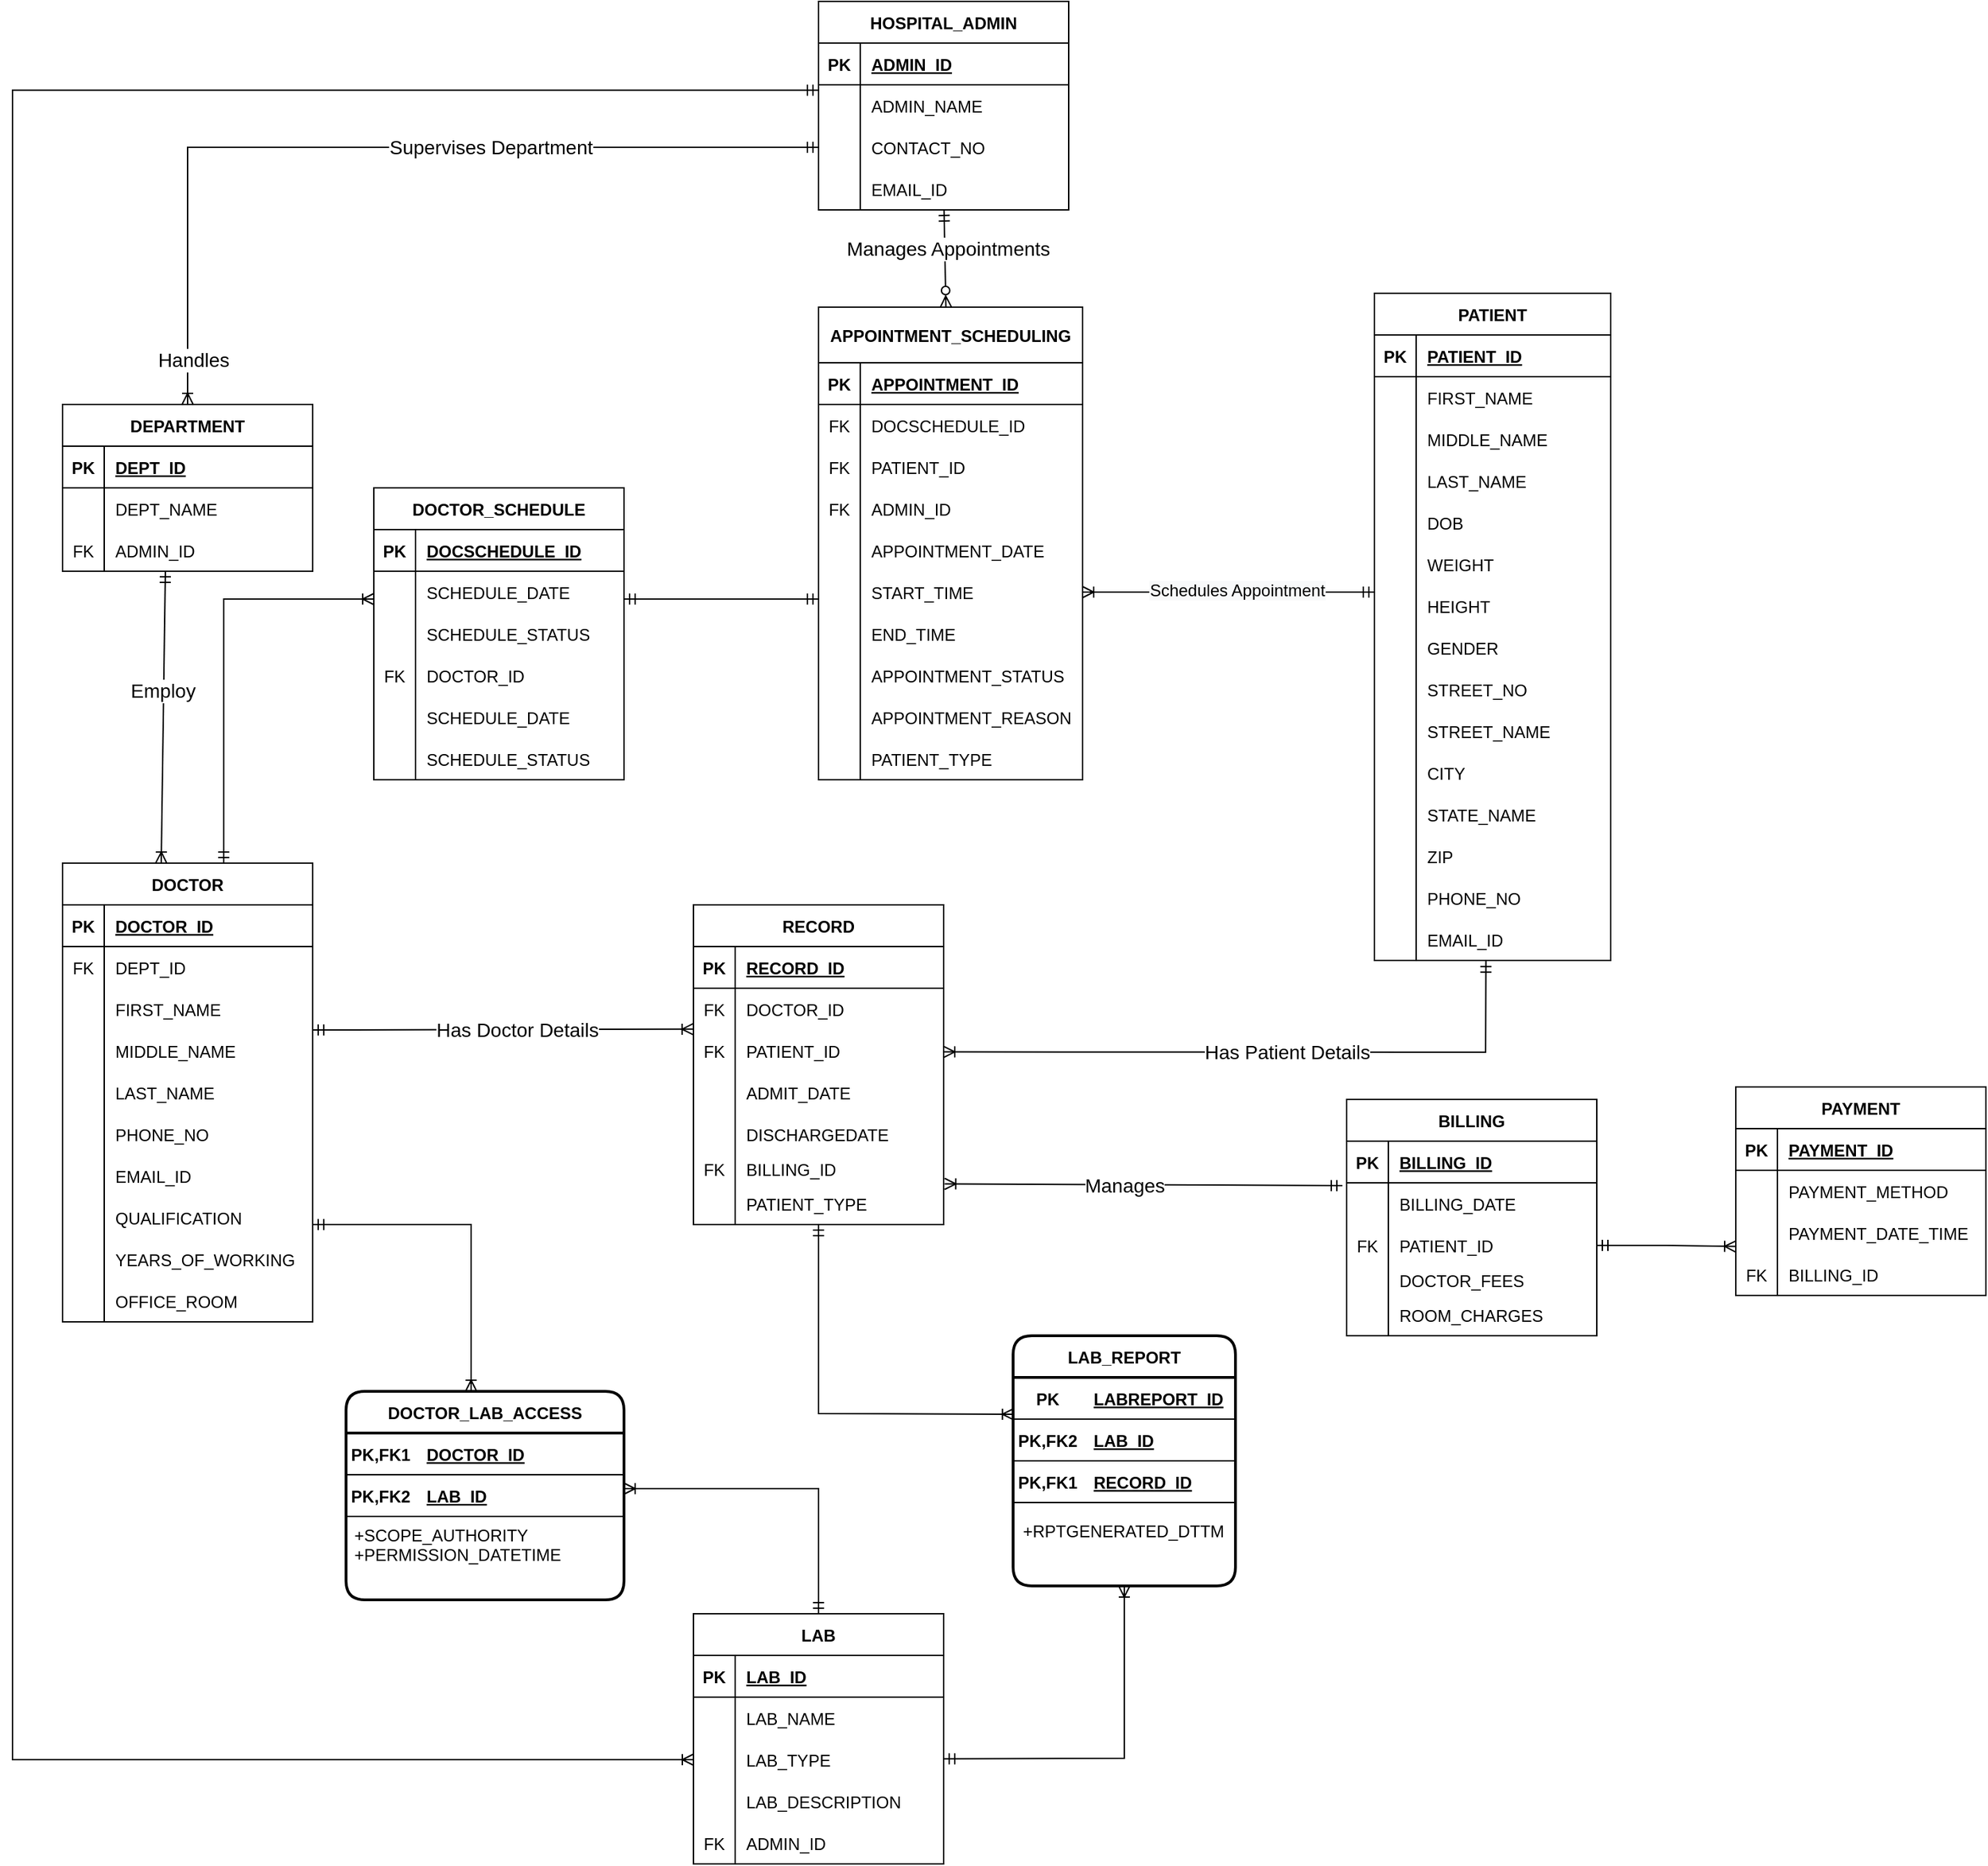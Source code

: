 <mxfile version="17.4.5" type="github">
  <diagram id="c3Fm_vAypiVJW66nNpf5" name="Page-1">
    <mxGraphModel dx="1108" dy="468" grid="1" gridSize="10" guides="1" tooltips="1" connect="1" arrows="1" fold="1" page="1" pageScale="1" pageWidth="850" pageHeight="1100" math="0" shadow="0">
      <root>
        <mxCell id="0" />
        <mxCell id="1" parent="0" />
        <mxCell id="ZZHI-g6MTYlx-yP0HYai-1" value="" style="rounded=0;orthogonalLoop=1;jettySize=auto;html=1;endArrow=ERzeroToMany;endFill=0;startArrow=ERmandOne;startFill=0;" parent="1" source="ZZHI-g6MTYlx-yP0HYai-23" target="ZZHI-g6MTYlx-yP0HYai-82" edge="1">
          <mxGeometry relative="1" as="geometry">
            <mxPoint x="660" y="310" as="sourcePoint" />
            <mxPoint x="660" y="390" as="targetPoint" />
          </mxGeometry>
        </mxCell>
        <mxCell id="ZZHI-g6MTYlx-yP0HYai-2" value="Manages Appointments" style="edgeLabel;html=1;align=center;verticalAlign=middle;resizable=0;points=[];fontSize=14;" parent="ZZHI-g6MTYlx-yP0HYai-1" vertex="1" connectable="0">
          <mxGeometry x="-0.204" y="2" relative="1" as="geometry">
            <mxPoint as="offset" />
          </mxGeometry>
        </mxCell>
        <mxCell id="ZZHI-g6MTYlx-yP0HYai-3" value="" style="edgeStyle=orthogonalEdgeStyle;rounded=0;orthogonalLoop=1;jettySize=auto;html=1;startArrow=ERmandOne;startFill=0;endArrow=ERoneToMany;endFill=0;exitX=0;exitY=0.5;exitDx=0;exitDy=0;" parent="1" source="ZZHI-g6MTYlx-yP0HYai-20" target="ZZHI-g6MTYlx-yP0HYai-42" edge="1">
          <mxGeometry relative="1" as="geometry">
            <mxPoint x="330" y="330" as="targetPoint" />
            <mxPoint x="510" y="280" as="sourcePoint" />
          </mxGeometry>
        </mxCell>
        <mxCell id="ZZHI-g6MTYlx-yP0HYai-4" value="Supervises Department" style="edgeLabel;html=1;align=center;verticalAlign=middle;resizable=0;points=[];fontSize=14;" parent="ZZHI-g6MTYlx-yP0HYai-3" vertex="1" connectable="0">
          <mxGeometry x="-0.238" y="3" relative="1" as="geometry">
            <mxPoint x="7" y="-3" as="offset" />
          </mxGeometry>
        </mxCell>
        <mxCell id="ZZHI-g6MTYlx-yP0HYai-5" value="" style="rounded=0;orthogonalLoop=1;jettySize=auto;html=1;endArrow=ERmandOne;endFill=0;startArrow=ERoneToMany;startFill=0;exitX=1.004;exitY=0.025;exitDx=0;exitDy=0;exitPerimeter=0;entryX=-0.017;entryY=0.067;entryDx=0;entryDy=0;entryPerimeter=0;" parent="1" source="2Crl1g4RbpX7_JAnPdWR-30" target="ZZHI-g6MTYlx-yP0HYai-114" edge="1">
          <mxGeometry relative="1" as="geometry">
            <mxPoint x="734" y="1080" as="targetPoint" />
            <mxPoint x="733.78" y="861" as="sourcePoint" />
          </mxGeometry>
        </mxCell>
        <mxCell id="ZZHI-g6MTYlx-yP0HYai-6" value="Manages" style="edgeLabel;html=1;align=center;verticalAlign=middle;resizable=0;points=[];fontSize=14;" parent="ZZHI-g6MTYlx-yP0HYai-5" vertex="1" connectable="0">
          <mxGeometry x="-0.095" relative="1" as="geometry">
            <mxPoint as="offset" />
          </mxGeometry>
        </mxCell>
        <mxCell id="ZZHI-g6MTYlx-yP0HYai-7" value="" style="edgeStyle=orthogonalEdgeStyle;rounded=0;orthogonalLoop=1;jettySize=auto;html=1;startArrow=ERmandOne;startFill=0;endArrow=ERoneToMany;endFill=0;exitX=0;exitY=0.13;exitDx=0;exitDy=0;entryX=0;entryY=0.5;entryDx=0;entryDy=0;exitPerimeter=0;" parent="1" source="ZZHI-g6MTYlx-yP0HYai-17" target="ZZHI-g6MTYlx-yP0HYai-33" edge="1">
          <mxGeometry relative="1" as="geometry">
            <mxPoint x="510" y="265" as="sourcePoint" />
            <mxPoint x="240" y="760" as="targetPoint" />
            <Array as="points">
              <mxPoint x="90" y="104" />
              <mxPoint x="90" y="1305" />
            </Array>
          </mxGeometry>
        </mxCell>
        <mxCell id="ZZHI-g6MTYlx-yP0HYai-8" value="Handles" style="edgeLabel;html=1;align=center;verticalAlign=middle;resizable=0;points=[];fontSize=14;" parent="ZZHI-g6MTYlx-yP0HYai-7" vertex="1" connectable="0">
          <mxGeometry x="-0.455" relative="1" as="geometry">
            <mxPoint x="130" y="155" as="offset" />
          </mxGeometry>
        </mxCell>
        <mxCell id="ZZHI-g6MTYlx-yP0HYai-9" value="" style="rounded=0;orthogonalLoop=1;jettySize=auto;html=1;startArrow=ERoneToMany;startFill=0;endArrow=ERmandOne;endFill=0;entryX=0.961;entryY=0;entryDx=0;entryDy=0;entryPerimeter=0;exitX=-0.001;exitY=-0.019;exitDx=0;exitDy=0;exitPerimeter=0;" parent="1" source="ZZHI-g6MTYlx-yP0HYai-203" edge="1">
          <mxGeometry relative="1" as="geometry">
            <mxPoint x="305.98" y="780" as="targetPoint" />
            <mxPoint x="588.08" y="778.38" as="sourcePoint" />
            <Array as="points" />
          </mxGeometry>
        </mxCell>
        <mxCell id="ZZHI-g6MTYlx-yP0HYai-10" value="Has Doctor Details" style="edgeLabel;html=1;align=center;verticalAlign=middle;resizable=0;points=[];fontSize=14;" parent="ZZHI-g6MTYlx-yP0HYai-9" vertex="1" connectable="0">
          <mxGeometry x="-0.153" y="1" relative="1" as="geometry">
            <mxPoint x="-11" y="-1" as="offset" />
          </mxGeometry>
        </mxCell>
        <mxCell id="ZZHI-g6MTYlx-yP0HYai-11" value="" style="rounded=0;orthogonalLoop=1;jettySize=auto;html=1;startArrow=ERoneToMany;startFill=0;endArrow=ERmandOne;endFill=0;exitX=1;exitY=0.927;exitDx=0;exitDy=0;exitPerimeter=0;entryX=0.472;entryY=1.013;entryDx=0;entryDy=0;entryPerimeter=0;" parent="1" target="i4bu-VDT1OHHjQjy7fjl-10" edge="1">
          <mxGeometry relative="1" as="geometry">
            <mxPoint x="1151.94" y="750" as="targetPoint" />
            <mxPoint x="760" y="795.8" as="sourcePoint" />
            <Array as="points">
              <mxPoint x="1150" y="795.99" />
            </Array>
          </mxGeometry>
        </mxCell>
        <mxCell id="ZZHI-g6MTYlx-yP0HYai-12" value="Has Patient Details" style="edgeLabel;html=1;align=center;verticalAlign=middle;resizable=0;points=[];fontSize=14;" parent="ZZHI-g6MTYlx-yP0HYai-11" vertex="1" connectable="0">
          <mxGeometry x="0.083" relative="1" as="geometry">
            <mxPoint as="offset" />
          </mxGeometry>
        </mxCell>
        <mxCell id="ZZHI-g6MTYlx-yP0HYai-13" value="HOSPITAL_ADMIN" style="shape=table;startSize=30;container=1;collapsible=1;childLayout=tableLayout;fixedRows=1;rowLines=0;fontStyle=1;align=center;resizeLast=1;" parent="1" vertex="1">
          <mxGeometry x="670" y="40" width="180" height="150" as="geometry">
            <mxRectangle x="670" y="40" width="140" height="30" as="alternateBounds" />
          </mxGeometry>
        </mxCell>
        <mxCell id="ZZHI-g6MTYlx-yP0HYai-14" value="" style="shape=tableRow;horizontal=0;startSize=0;swimlaneHead=0;swimlaneBody=0;fillColor=none;collapsible=0;dropTarget=0;points=[[0,0.5],[1,0.5]];portConstraint=eastwest;top=0;left=0;right=0;bottom=1;" parent="ZZHI-g6MTYlx-yP0HYai-13" vertex="1">
          <mxGeometry y="30" width="180" height="30" as="geometry" />
        </mxCell>
        <mxCell id="ZZHI-g6MTYlx-yP0HYai-15" value="PK" style="shape=partialRectangle;connectable=0;fillColor=none;top=0;left=0;bottom=0;right=0;fontStyle=1;overflow=hidden;" parent="ZZHI-g6MTYlx-yP0HYai-14" vertex="1">
          <mxGeometry width="30" height="30" as="geometry">
            <mxRectangle width="30" height="30" as="alternateBounds" />
          </mxGeometry>
        </mxCell>
        <mxCell id="ZZHI-g6MTYlx-yP0HYai-16" value="ADMIN_ID" style="shape=partialRectangle;connectable=0;fillColor=none;top=0;left=0;bottom=0;right=0;align=left;spacingLeft=6;fontStyle=5;overflow=hidden;" parent="ZZHI-g6MTYlx-yP0HYai-14" vertex="1">
          <mxGeometry x="30" width="150" height="30" as="geometry">
            <mxRectangle width="150" height="30" as="alternateBounds" />
          </mxGeometry>
        </mxCell>
        <mxCell id="ZZHI-g6MTYlx-yP0HYai-17" value="" style="shape=tableRow;horizontal=0;startSize=0;swimlaneHead=0;swimlaneBody=0;fillColor=none;collapsible=0;dropTarget=0;points=[[0,0.5],[1,0.5]];portConstraint=eastwest;top=0;left=0;right=0;bottom=0;" parent="ZZHI-g6MTYlx-yP0HYai-13" vertex="1">
          <mxGeometry y="60" width="180" height="30" as="geometry" />
        </mxCell>
        <mxCell id="ZZHI-g6MTYlx-yP0HYai-18" value="" style="shape=partialRectangle;connectable=0;fillColor=none;top=0;left=0;bottom=0;right=0;editable=1;overflow=hidden;" parent="ZZHI-g6MTYlx-yP0HYai-17" vertex="1">
          <mxGeometry width="30" height="30" as="geometry">
            <mxRectangle width="30" height="30" as="alternateBounds" />
          </mxGeometry>
        </mxCell>
        <mxCell id="ZZHI-g6MTYlx-yP0HYai-19" value="ADMIN_NAME" style="shape=partialRectangle;connectable=0;fillColor=none;top=0;left=0;bottom=0;right=0;align=left;spacingLeft=6;overflow=hidden;" parent="ZZHI-g6MTYlx-yP0HYai-17" vertex="1">
          <mxGeometry x="30" width="150" height="30" as="geometry">
            <mxRectangle width="150" height="30" as="alternateBounds" />
          </mxGeometry>
        </mxCell>
        <mxCell id="ZZHI-g6MTYlx-yP0HYai-20" value="" style="shape=tableRow;horizontal=0;startSize=0;swimlaneHead=0;swimlaneBody=0;fillColor=none;collapsible=0;dropTarget=0;points=[[0,0.5],[1,0.5]];portConstraint=eastwest;top=0;left=0;right=0;bottom=0;" parent="ZZHI-g6MTYlx-yP0HYai-13" vertex="1">
          <mxGeometry y="90" width="180" height="30" as="geometry" />
        </mxCell>
        <mxCell id="ZZHI-g6MTYlx-yP0HYai-21" value="" style="shape=partialRectangle;connectable=0;fillColor=none;top=0;left=0;bottom=0;right=0;editable=1;overflow=hidden;" parent="ZZHI-g6MTYlx-yP0HYai-20" vertex="1">
          <mxGeometry width="30" height="30" as="geometry">
            <mxRectangle width="30" height="30" as="alternateBounds" />
          </mxGeometry>
        </mxCell>
        <mxCell id="ZZHI-g6MTYlx-yP0HYai-22" value="CONTACT_NO" style="shape=partialRectangle;connectable=0;fillColor=none;top=0;left=0;bottom=0;right=0;align=left;spacingLeft=6;overflow=hidden;" parent="ZZHI-g6MTYlx-yP0HYai-20" vertex="1">
          <mxGeometry x="30" width="150" height="30" as="geometry">
            <mxRectangle width="150" height="30" as="alternateBounds" />
          </mxGeometry>
        </mxCell>
        <mxCell id="ZZHI-g6MTYlx-yP0HYai-23" value="" style="shape=tableRow;horizontal=0;startSize=0;swimlaneHead=0;swimlaneBody=0;fillColor=none;collapsible=0;dropTarget=0;points=[[0,0.5],[1,0.5]];portConstraint=eastwest;top=0;left=0;right=0;bottom=0;" parent="ZZHI-g6MTYlx-yP0HYai-13" vertex="1">
          <mxGeometry y="120" width="180" height="30" as="geometry" />
        </mxCell>
        <mxCell id="ZZHI-g6MTYlx-yP0HYai-24" value="" style="shape=partialRectangle;connectable=0;fillColor=none;top=0;left=0;bottom=0;right=0;editable=1;overflow=hidden;" parent="ZZHI-g6MTYlx-yP0HYai-23" vertex="1">
          <mxGeometry width="30" height="30" as="geometry">
            <mxRectangle width="30" height="30" as="alternateBounds" />
          </mxGeometry>
        </mxCell>
        <mxCell id="ZZHI-g6MTYlx-yP0HYai-25" value="EMAIL_ID" style="shape=partialRectangle;connectable=0;fillColor=none;top=0;left=0;bottom=0;right=0;align=left;spacingLeft=6;overflow=hidden;" parent="ZZHI-g6MTYlx-yP0HYai-23" vertex="1">
          <mxGeometry x="30" width="150" height="30" as="geometry">
            <mxRectangle width="150" height="30" as="alternateBounds" />
          </mxGeometry>
        </mxCell>
        <mxCell id="ZZHI-g6MTYlx-yP0HYai-26" value="LAB" style="shape=table;startSize=30;container=1;collapsible=1;childLayout=tableLayout;fixedRows=1;rowLines=0;fontStyle=1;align=center;resizeLast=1;" parent="1" vertex="1">
          <mxGeometry x="580" y="1200" width="180" height="180" as="geometry" />
        </mxCell>
        <mxCell id="ZZHI-g6MTYlx-yP0HYai-27" value="" style="shape=tableRow;horizontal=0;startSize=0;swimlaneHead=0;swimlaneBody=0;fillColor=none;collapsible=0;dropTarget=0;points=[[0,0.5],[1,0.5]];portConstraint=eastwest;top=0;left=0;right=0;bottom=1;" parent="ZZHI-g6MTYlx-yP0HYai-26" vertex="1">
          <mxGeometry y="30" width="180" height="30" as="geometry" />
        </mxCell>
        <mxCell id="ZZHI-g6MTYlx-yP0HYai-28" value="PK" style="shape=partialRectangle;connectable=0;fillColor=none;top=0;left=0;bottom=0;right=0;fontStyle=1;overflow=hidden;" parent="ZZHI-g6MTYlx-yP0HYai-27" vertex="1">
          <mxGeometry width="30" height="30" as="geometry">
            <mxRectangle width="30" height="30" as="alternateBounds" />
          </mxGeometry>
        </mxCell>
        <mxCell id="ZZHI-g6MTYlx-yP0HYai-29" value="LAB_ID" style="shape=partialRectangle;connectable=0;fillColor=none;top=0;left=0;bottom=0;right=0;align=left;spacingLeft=6;fontStyle=5;overflow=hidden;" parent="ZZHI-g6MTYlx-yP0HYai-27" vertex="1">
          <mxGeometry x="30" width="150" height="30" as="geometry">
            <mxRectangle width="150" height="30" as="alternateBounds" />
          </mxGeometry>
        </mxCell>
        <mxCell id="ZZHI-g6MTYlx-yP0HYai-30" value="" style="shape=tableRow;horizontal=0;startSize=0;swimlaneHead=0;swimlaneBody=0;fillColor=none;collapsible=0;dropTarget=0;points=[[0,0.5],[1,0.5]];portConstraint=eastwest;top=0;left=0;right=0;bottom=0;" parent="ZZHI-g6MTYlx-yP0HYai-26" vertex="1">
          <mxGeometry y="60" width="180" height="30" as="geometry" />
        </mxCell>
        <mxCell id="ZZHI-g6MTYlx-yP0HYai-31" value="" style="shape=partialRectangle;connectable=0;fillColor=none;top=0;left=0;bottom=0;right=0;editable=1;overflow=hidden;" parent="ZZHI-g6MTYlx-yP0HYai-30" vertex="1">
          <mxGeometry width="30" height="30" as="geometry">
            <mxRectangle width="30" height="30" as="alternateBounds" />
          </mxGeometry>
        </mxCell>
        <mxCell id="ZZHI-g6MTYlx-yP0HYai-32" value="LAB_NAME" style="shape=partialRectangle;connectable=0;fillColor=none;top=0;left=0;bottom=0;right=0;align=left;spacingLeft=6;overflow=hidden;" parent="ZZHI-g6MTYlx-yP0HYai-30" vertex="1">
          <mxGeometry x="30" width="150" height="30" as="geometry">
            <mxRectangle width="150" height="30" as="alternateBounds" />
          </mxGeometry>
        </mxCell>
        <mxCell id="ZZHI-g6MTYlx-yP0HYai-33" value="" style="shape=tableRow;horizontal=0;startSize=0;swimlaneHead=0;swimlaneBody=0;fillColor=none;collapsible=0;dropTarget=0;points=[[0,0.5],[1,0.5]];portConstraint=eastwest;top=0;left=0;right=0;bottom=0;" parent="ZZHI-g6MTYlx-yP0HYai-26" vertex="1">
          <mxGeometry y="90" width="180" height="30" as="geometry" />
        </mxCell>
        <mxCell id="ZZHI-g6MTYlx-yP0HYai-34" value="" style="shape=partialRectangle;connectable=0;fillColor=none;top=0;left=0;bottom=0;right=0;editable=1;overflow=hidden;" parent="ZZHI-g6MTYlx-yP0HYai-33" vertex="1">
          <mxGeometry width="30" height="30" as="geometry">
            <mxRectangle width="30" height="30" as="alternateBounds" />
          </mxGeometry>
        </mxCell>
        <mxCell id="ZZHI-g6MTYlx-yP0HYai-35" value="LAB_TYPE" style="shape=partialRectangle;connectable=0;fillColor=none;top=0;left=0;bottom=0;right=0;align=left;spacingLeft=6;overflow=hidden;" parent="ZZHI-g6MTYlx-yP0HYai-33" vertex="1">
          <mxGeometry x="30" width="150" height="30" as="geometry">
            <mxRectangle width="150" height="30" as="alternateBounds" />
          </mxGeometry>
        </mxCell>
        <mxCell id="0phfdOdESxBjr9NliupD-5" value="" style="shape=tableRow;horizontal=0;startSize=0;swimlaneHead=0;swimlaneBody=0;fillColor=none;collapsible=0;dropTarget=0;points=[[0,0.5],[1,0.5]];portConstraint=eastwest;top=0;left=0;right=0;bottom=0;" parent="ZZHI-g6MTYlx-yP0HYai-26" vertex="1">
          <mxGeometry y="120" width="180" height="30" as="geometry" />
        </mxCell>
        <mxCell id="0phfdOdESxBjr9NliupD-6" value="" style="shape=partialRectangle;connectable=0;fillColor=none;top=0;left=0;bottom=0;right=0;editable=1;overflow=hidden;" parent="0phfdOdESxBjr9NliupD-5" vertex="1">
          <mxGeometry width="30" height="30" as="geometry">
            <mxRectangle width="30" height="30" as="alternateBounds" />
          </mxGeometry>
        </mxCell>
        <mxCell id="0phfdOdESxBjr9NliupD-7" value="LAB_DESCRIPTION" style="shape=partialRectangle;connectable=0;fillColor=none;top=0;left=0;bottom=0;right=0;align=left;spacingLeft=6;overflow=hidden;" parent="0phfdOdESxBjr9NliupD-5" vertex="1">
          <mxGeometry x="30" width="150" height="30" as="geometry">
            <mxRectangle width="150" height="30" as="alternateBounds" />
          </mxGeometry>
        </mxCell>
        <mxCell id="ZZHI-g6MTYlx-yP0HYai-39" value="" style="shape=tableRow;horizontal=0;startSize=0;swimlaneHead=0;swimlaneBody=0;fillColor=none;collapsible=0;dropTarget=0;points=[[0,0.5],[1,0.5]];portConstraint=eastwest;top=0;left=0;right=0;bottom=0;" parent="ZZHI-g6MTYlx-yP0HYai-26" vertex="1">
          <mxGeometry y="150" width="180" height="30" as="geometry" />
        </mxCell>
        <mxCell id="ZZHI-g6MTYlx-yP0HYai-40" value="FK" style="shape=partialRectangle;connectable=0;fillColor=none;top=0;left=0;bottom=0;right=0;editable=1;overflow=hidden;fontStyle=0" parent="ZZHI-g6MTYlx-yP0HYai-39" vertex="1">
          <mxGeometry width="30" height="30" as="geometry">
            <mxRectangle width="30" height="30" as="alternateBounds" />
          </mxGeometry>
        </mxCell>
        <mxCell id="ZZHI-g6MTYlx-yP0HYai-41" value="ADMIN_ID" style="shape=partialRectangle;connectable=0;fillColor=none;top=0;left=0;bottom=0;right=0;align=left;spacingLeft=6;overflow=hidden;fontStyle=0" parent="ZZHI-g6MTYlx-yP0HYai-39" vertex="1">
          <mxGeometry x="30" width="150" height="30" as="geometry">
            <mxRectangle width="150" height="30" as="alternateBounds" />
          </mxGeometry>
        </mxCell>
        <mxCell id="ZZHI-g6MTYlx-yP0HYai-42" value="DEPARTMENT" style="shape=table;startSize=30;container=1;collapsible=1;childLayout=tableLayout;fixedRows=1;rowLines=0;fontStyle=1;align=center;resizeLast=1;fontSize=12;" parent="1" vertex="1">
          <mxGeometry x="126" y="330" width="180" height="120" as="geometry" />
        </mxCell>
        <mxCell id="ZZHI-g6MTYlx-yP0HYai-43" value="" style="shape=tableRow;horizontal=0;startSize=0;swimlaneHead=0;swimlaneBody=0;fillColor=none;collapsible=0;dropTarget=0;points=[[0,0.5],[1,0.5]];portConstraint=eastwest;top=0;left=0;right=0;bottom=1;fontSize=12;" parent="ZZHI-g6MTYlx-yP0HYai-42" vertex="1">
          <mxGeometry y="30" width="180" height="30" as="geometry" />
        </mxCell>
        <mxCell id="ZZHI-g6MTYlx-yP0HYai-44" value="PK" style="shape=partialRectangle;connectable=0;fillColor=none;top=0;left=0;bottom=0;right=0;fontStyle=1;overflow=hidden;fontSize=12;" parent="ZZHI-g6MTYlx-yP0HYai-43" vertex="1">
          <mxGeometry width="30" height="30" as="geometry">
            <mxRectangle width="30" height="30" as="alternateBounds" />
          </mxGeometry>
        </mxCell>
        <mxCell id="ZZHI-g6MTYlx-yP0HYai-45" value="DEPT_ID" style="shape=partialRectangle;connectable=0;fillColor=none;top=0;left=0;bottom=0;right=0;align=left;spacingLeft=6;fontStyle=5;overflow=hidden;fontSize=12;" parent="ZZHI-g6MTYlx-yP0HYai-43" vertex="1">
          <mxGeometry x="30" width="150" height="30" as="geometry">
            <mxRectangle width="150" height="30" as="alternateBounds" />
          </mxGeometry>
        </mxCell>
        <mxCell id="ZZHI-g6MTYlx-yP0HYai-46" value="" style="shape=tableRow;horizontal=0;startSize=0;swimlaneHead=0;swimlaneBody=0;fillColor=none;collapsible=0;dropTarget=0;points=[[0,0.5],[1,0.5]];portConstraint=eastwest;top=0;left=0;right=0;bottom=0;fontSize=12;" parent="ZZHI-g6MTYlx-yP0HYai-42" vertex="1">
          <mxGeometry y="60" width="180" height="30" as="geometry" />
        </mxCell>
        <mxCell id="ZZHI-g6MTYlx-yP0HYai-47" value="" style="shape=partialRectangle;connectable=0;fillColor=none;top=0;left=0;bottom=0;right=0;editable=1;overflow=hidden;fontSize=12;" parent="ZZHI-g6MTYlx-yP0HYai-46" vertex="1">
          <mxGeometry width="30" height="30" as="geometry">
            <mxRectangle width="30" height="30" as="alternateBounds" />
          </mxGeometry>
        </mxCell>
        <mxCell id="ZZHI-g6MTYlx-yP0HYai-48" value="DEPT_NAME" style="shape=partialRectangle;connectable=0;fillColor=none;top=0;left=0;bottom=0;right=0;align=left;spacingLeft=6;overflow=hidden;fontSize=12;" parent="ZZHI-g6MTYlx-yP0HYai-46" vertex="1">
          <mxGeometry x="30" width="150" height="30" as="geometry">
            <mxRectangle width="150" height="30" as="alternateBounds" />
          </mxGeometry>
        </mxCell>
        <mxCell id="2Crl1g4RbpX7_JAnPdWR-39" value="" style="shape=tableRow;horizontal=0;startSize=0;swimlaneHead=0;swimlaneBody=0;fillColor=none;collapsible=0;dropTarget=0;points=[[0,0.5],[1,0.5]];portConstraint=eastwest;top=0;left=0;right=0;bottom=1;fontSize=12;" parent="ZZHI-g6MTYlx-yP0HYai-42" vertex="1">
          <mxGeometry y="90" width="180" height="30" as="geometry" />
        </mxCell>
        <mxCell id="2Crl1g4RbpX7_JAnPdWR-40" value="FK" style="shape=partialRectangle;connectable=0;fillColor=none;top=0;left=0;bottom=0;right=0;fontStyle=0;overflow=hidden;fontSize=12;" parent="2Crl1g4RbpX7_JAnPdWR-39" vertex="1">
          <mxGeometry width="30" height="30" as="geometry">
            <mxRectangle width="30" height="30" as="alternateBounds" />
          </mxGeometry>
        </mxCell>
        <mxCell id="2Crl1g4RbpX7_JAnPdWR-41" value="ADMIN_ID" style="shape=partialRectangle;connectable=0;fillColor=none;top=0;left=0;bottom=0;right=0;align=left;spacingLeft=6;fontStyle=0;overflow=hidden;fontSize=12;" parent="2Crl1g4RbpX7_JAnPdWR-39" vertex="1">
          <mxGeometry x="30" width="150" height="30" as="geometry">
            <mxRectangle width="150" height="30" as="alternateBounds" />
          </mxGeometry>
        </mxCell>
        <mxCell id="ZZHI-g6MTYlx-yP0HYai-49" value="DOCTOR" style="shape=table;startSize=30;container=1;collapsible=1;childLayout=tableLayout;fixedRows=1;rowLines=0;fontStyle=1;align=center;resizeLast=1;fontSize=12;" parent="1" vertex="1">
          <mxGeometry x="126" y="660" width="180" height="330" as="geometry" />
        </mxCell>
        <mxCell id="ZZHI-g6MTYlx-yP0HYai-50" value="" style="shape=tableRow;horizontal=0;startSize=0;swimlaneHead=0;swimlaneBody=0;fillColor=none;collapsible=0;dropTarget=0;points=[[0,0.5],[1,0.5]];portConstraint=eastwest;top=0;left=0;right=0;bottom=1;fontSize=12;" parent="ZZHI-g6MTYlx-yP0HYai-49" vertex="1">
          <mxGeometry y="30" width="180" height="30" as="geometry" />
        </mxCell>
        <mxCell id="ZZHI-g6MTYlx-yP0HYai-51" value="PK" style="shape=partialRectangle;connectable=0;fillColor=none;top=0;left=0;bottom=0;right=0;fontStyle=1;overflow=hidden;fontSize=12;" parent="ZZHI-g6MTYlx-yP0HYai-50" vertex="1">
          <mxGeometry width="30" height="30" as="geometry">
            <mxRectangle width="30" height="30" as="alternateBounds" />
          </mxGeometry>
        </mxCell>
        <mxCell id="ZZHI-g6MTYlx-yP0HYai-52" value="DOCTOR_ID" style="shape=partialRectangle;connectable=0;fillColor=none;top=0;left=0;bottom=0;right=0;align=left;spacingLeft=6;fontStyle=5;overflow=hidden;fontSize=12;" parent="ZZHI-g6MTYlx-yP0HYai-50" vertex="1">
          <mxGeometry x="30" width="150" height="30" as="geometry">
            <mxRectangle width="150" height="30" as="alternateBounds" />
          </mxGeometry>
        </mxCell>
        <mxCell id="ZZHI-g6MTYlx-yP0HYai-53" value="" style="shape=tableRow;horizontal=0;startSize=0;swimlaneHead=0;swimlaneBody=0;fillColor=none;collapsible=0;dropTarget=0;points=[[0,0.5],[1,0.5]];portConstraint=eastwest;top=0;left=0;right=0;bottom=0;fontSize=12;" parent="ZZHI-g6MTYlx-yP0HYai-49" vertex="1">
          <mxGeometry y="60" width="180" height="30" as="geometry" />
        </mxCell>
        <mxCell id="ZZHI-g6MTYlx-yP0HYai-54" value="FK" style="shape=partialRectangle;connectable=0;fillColor=none;top=0;left=0;bottom=0;right=0;editable=1;overflow=hidden;fontSize=12;" parent="ZZHI-g6MTYlx-yP0HYai-53" vertex="1">
          <mxGeometry width="30" height="30" as="geometry">
            <mxRectangle width="30" height="30" as="alternateBounds" />
          </mxGeometry>
        </mxCell>
        <mxCell id="ZZHI-g6MTYlx-yP0HYai-55" value="DEPT_ID" style="shape=partialRectangle;connectable=0;fillColor=none;top=0;left=0;bottom=0;right=0;align=left;spacingLeft=6;overflow=hidden;fontSize=12;" parent="ZZHI-g6MTYlx-yP0HYai-53" vertex="1">
          <mxGeometry x="30" width="150" height="30" as="geometry">
            <mxRectangle width="150" height="30" as="alternateBounds" />
          </mxGeometry>
        </mxCell>
        <mxCell id="ZZHI-g6MTYlx-yP0HYai-56" value="" style="shape=tableRow;horizontal=0;startSize=0;swimlaneHead=0;swimlaneBody=0;fillColor=none;collapsible=0;dropTarget=0;points=[[0,0.5],[1,0.5]];portConstraint=eastwest;top=0;left=0;right=0;bottom=0;fontSize=12;" parent="ZZHI-g6MTYlx-yP0HYai-49" vertex="1">
          <mxGeometry y="90" width="180" height="30" as="geometry" />
        </mxCell>
        <mxCell id="ZZHI-g6MTYlx-yP0HYai-57" value="" style="shape=partialRectangle;connectable=0;fillColor=none;top=0;left=0;bottom=0;right=0;editable=1;overflow=hidden;fontSize=12;" parent="ZZHI-g6MTYlx-yP0HYai-56" vertex="1">
          <mxGeometry width="30" height="30" as="geometry">
            <mxRectangle width="30" height="30" as="alternateBounds" />
          </mxGeometry>
        </mxCell>
        <mxCell id="ZZHI-g6MTYlx-yP0HYai-58" value="FIRST_NAME" style="shape=partialRectangle;connectable=0;fillColor=none;top=0;left=0;bottom=0;right=0;align=left;spacingLeft=6;overflow=hidden;fontSize=12;" parent="ZZHI-g6MTYlx-yP0HYai-56" vertex="1">
          <mxGeometry x="30" width="150" height="30" as="geometry">
            <mxRectangle width="150" height="30" as="alternateBounds" />
          </mxGeometry>
        </mxCell>
        <mxCell id="ZZHI-g6MTYlx-yP0HYai-59" style="shape=tableRow;horizontal=0;startSize=0;swimlaneHead=0;swimlaneBody=0;fillColor=none;collapsible=0;dropTarget=0;points=[[0,0.5],[1,0.5]];portConstraint=eastwest;top=0;left=0;right=0;bottom=0;fontSize=12;" parent="ZZHI-g6MTYlx-yP0HYai-49" vertex="1">
          <mxGeometry y="120" width="180" height="30" as="geometry" />
        </mxCell>
        <mxCell id="ZZHI-g6MTYlx-yP0HYai-60" style="shape=partialRectangle;connectable=0;fillColor=none;top=0;left=0;bottom=0;right=0;editable=1;overflow=hidden;fontSize=12;" parent="ZZHI-g6MTYlx-yP0HYai-59" vertex="1">
          <mxGeometry width="30" height="30" as="geometry">
            <mxRectangle width="30" height="30" as="alternateBounds" />
          </mxGeometry>
        </mxCell>
        <mxCell id="ZZHI-g6MTYlx-yP0HYai-61" value="MIDDLE_NAME" style="shape=partialRectangle;connectable=0;fillColor=none;top=0;left=0;bottom=0;right=0;align=left;spacingLeft=6;overflow=hidden;fontSize=12;fontStyle=0" parent="ZZHI-g6MTYlx-yP0HYai-59" vertex="1">
          <mxGeometry x="30" width="150" height="30" as="geometry">
            <mxRectangle width="150" height="30" as="alternateBounds" />
          </mxGeometry>
        </mxCell>
        <mxCell id="ZZHI-g6MTYlx-yP0HYai-62" style="shape=tableRow;horizontal=0;startSize=0;swimlaneHead=0;swimlaneBody=0;fillColor=none;collapsible=0;dropTarget=0;points=[[0,0.5],[1,0.5]];portConstraint=eastwest;top=0;left=0;right=0;bottom=0;fontSize=12;" parent="ZZHI-g6MTYlx-yP0HYai-49" vertex="1">
          <mxGeometry y="150" width="180" height="30" as="geometry" />
        </mxCell>
        <mxCell id="ZZHI-g6MTYlx-yP0HYai-63" style="shape=partialRectangle;connectable=0;fillColor=none;top=0;left=0;bottom=0;right=0;editable=1;overflow=hidden;fontSize=12;" parent="ZZHI-g6MTYlx-yP0HYai-62" vertex="1">
          <mxGeometry width="30" height="30" as="geometry">
            <mxRectangle width="30" height="30" as="alternateBounds" />
          </mxGeometry>
        </mxCell>
        <mxCell id="ZZHI-g6MTYlx-yP0HYai-64" value="LAST_NAME" style="shape=partialRectangle;connectable=0;fillColor=none;top=0;left=0;bottom=0;right=0;align=left;spacingLeft=6;overflow=hidden;fontSize=12;" parent="ZZHI-g6MTYlx-yP0HYai-62" vertex="1">
          <mxGeometry x="30" width="150" height="30" as="geometry">
            <mxRectangle width="150" height="30" as="alternateBounds" />
          </mxGeometry>
        </mxCell>
        <mxCell id="ZZHI-g6MTYlx-yP0HYai-65" value="" style="shape=tableRow;horizontal=0;startSize=0;swimlaneHead=0;swimlaneBody=0;fillColor=none;collapsible=0;dropTarget=0;points=[[0,0.5],[1,0.5]];portConstraint=eastwest;top=0;left=0;right=0;bottom=0;fontSize=12;" parent="ZZHI-g6MTYlx-yP0HYai-49" vertex="1">
          <mxGeometry y="180" width="180" height="30" as="geometry" />
        </mxCell>
        <mxCell id="ZZHI-g6MTYlx-yP0HYai-66" value="" style="shape=partialRectangle;connectable=0;fillColor=none;top=0;left=0;bottom=0;right=0;editable=1;overflow=hidden;fontSize=12;" parent="ZZHI-g6MTYlx-yP0HYai-65" vertex="1">
          <mxGeometry width="30" height="30" as="geometry">
            <mxRectangle width="30" height="30" as="alternateBounds" />
          </mxGeometry>
        </mxCell>
        <mxCell id="ZZHI-g6MTYlx-yP0HYai-67" value="PHONE_NO" style="shape=partialRectangle;connectable=0;fillColor=none;top=0;left=0;bottom=0;right=0;align=left;spacingLeft=6;overflow=hidden;fontSize=12;" parent="ZZHI-g6MTYlx-yP0HYai-65" vertex="1">
          <mxGeometry x="30" width="150" height="30" as="geometry">
            <mxRectangle width="150" height="30" as="alternateBounds" />
          </mxGeometry>
        </mxCell>
        <mxCell id="ZZHI-g6MTYlx-yP0HYai-68" style="shape=tableRow;horizontal=0;startSize=0;swimlaneHead=0;swimlaneBody=0;fillColor=none;collapsible=0;dropTarget=0;points=[[0,0.5],[1,0.5]];portConstraint=eastwest;top=0;left=0;right=0;bottom=0;fontSize=12;" parent="ZZHI-g6MTYlx-yP0HYai-49" vertex="1">
          <mxGeometry y="210" width="180" height="30" as="geometry" />
        </mxCell>
        <mxCell id="ZZHI-g6MTYlx-yP0HYai-69" style="shape=partialRectangle;connectable=0;fillColor=none;top=0;left=0;bottom=0;right=0;editable=1;overflow=hidden;fontSize=12;" parent="ZZHI-g6MTYlx-yP0HYai-68" vertex="1">
          <mxGeometry width="30" height="30" as="geometry">
            <mxRectangle width="30" height="30" as="alternateBounds" />
          </mxGeometry>
        </mxCell>
        <mxCell id="ZZHI-g6MTYlx-yP0HYai-70" value="EMAIL_ID" style="shape=partialRectangle;connectable=0;fillColor=none;top=0;left=0;bottom=0;right=0;align=left;spacingLeft=6;overflow=hidden;fontSize=12;" parent="ZZHI-g6MTYlx-yP0HYai-68" vertex="1">
          <mxGeometry x="30" width="150" height="30" as="geometry">
            <mxRectangle width="150" height="30" as="alternateBounds" />
          </mxGeometry>
        </mxCell>
        <mxCell id="ZZHI-g6MTYlx-yP0HYai-71" style="shape=tableRow;horizontal=0;startSize=0;swimlaneHead=0;swimlaneBody=0;fillColor=none;collapsible=0;dropTarget=0;points=[[0,0.5],[1,0.5]];portConstraint=eastwest;top=0;left=0;right=0;bottom=0;fontSize=12;" parent="ZZHI-g6MTYlx-yP0HYai-49" vertex="1">
          <mxGeometry y="240" width="180" height="30" as="geometry" />
        </mxCell>
        <mxCell id="ZZHI-g6MTYlx-yP0HYai-72" style="shape=partialRectangle;connectable=0;fillColor=none;top=0;left=0;bottom=0;right=0;editable=1;overflow=hidden;fontSize=12;" parent="ZZHI-g6MTYlx-yP0HYai-71" vertex="1">
          <mxGeometry width="30" height="30" as="geometry">
            <mxRectangle width="30" height="30" as="alternateBounds" />
          </mxGeometry>
        </mxCell>
        <mxCell id="ZZHI-g6MTYlx-yP0HYai-73" value="QUALIFICATION" style="shape=partialRectangle;connectable=0;fillColor=none;top=0;left=0;bottom=0;right=0;align=left;spacingLeft=6;overflow=hidden;fontSize=12;" parent="ZZHI-g6MTYlx-yP0HYai-71" vertex="1">
          <mxGeometry x="30" width="150" height="30" as="geometry">
            <mxRectangle width="150" height="30" as="alternateBounds" />
          </mxGeometry>
        </mxCell>
        <mxCell id="ZZHI-g6MTYlx-yP0HYai-74" style="shape=tableRow;horizontal=0;startSize=0;swimlaneHead=0;swimlaneBody=0;fillColor=none;collapsible=0;dropTarget=0;points=[[0,0.5],[1,0.5]];portConstraint=eastwest;top=0;left=0;right=0;bottom=0;fontSize=12;" parent="ZZHI-g6MTYlx-yP0HYai-49" vertex="1">
          <mxGeometry y="270" width="180" height="30" as="geometry" />
        </mxCell>
        <mxCell id="ZZHI-g6MTYlx-yP0HYai-75" style="shape=partialRectangle;connectable=0;fillColor=none;top=0;left=0;bottom=0;right=0;editable=1;overflow=hidden;fontSize=12;" parent="ZZHI-g6MTYlx-yP0HYai-74" vertex="1">
          <mxGeometry width="30" height="30" as="geometry">
            <mxRectangle width="30" height="30" as="alternateBounds" />
          </mxGeometry>
        </mxCell>
        <mxCell id="ZZHI-g6MTYlx-yP0HYai-76" value="YEARS_OF_WORKING" style="shape=partialRectangle;connectable=0;fillColor=none;top=0;left=0;bottom=0;right=0;align=left;spacingLeft=6;overflow=hidden;fontSize=12;" parent="ZZHI-g6MTYlx-yP0HYai-74" vertex="1">
          <mxGeometry x="30" width="150" height="30" as="geometry">
            <mxRectangle width="150" height="30" as="alternateBounds" />
          </mxGeometry>
        </mxCell>
        <mxCell id="ZZHI-g6MTYlx-yP0HYai-77" style="shape=tableRow;horizontal=0;startSize=0;swimlaneHead=0;swimlaneBody=0;fillColor=none;collapsible=0;dropTarget=0;points=[[0,0.5],[1,0.5]];portConstraint=eastwest;top=0;left=0;right=0;bottom=0;fontSize=12;" parent="ZZHI-g6MTYlx-yP0HYai-49" vertex="1">
          <mxGeometry y="300" width="180" height="30" as="geometry" />
        </mxCell>
        <mxCell id="ZZHI-g6MTYlx-yP0HYai-78" style="shape=partialRectangle;connectable=0;fillColor=none;top=0;left=0;bottom=0;right=0;editable=1;overflow=hidden;fontSize=12;" parent="ZZHI-g6MTYlx-yP0HYai-77" vertex="1">
          <mxGeometry width="30" height="30" as="geometry">
            <mxRectangle width="30" height="30" as="alternateBounds" />
          </mxGeometry>
        </mxCell>
        <mxCell id="ZZHI-g6MTYlx-yP0HYai-79" value="OFFICE_ROOM" style="shape=partialRectangle;connectable=0;fillColor=none;top=0;left=0;bottom=0;right=0;align=left;spacingLeft=6;overflow=hidden;fontSize=12;labelBorderColor=none;" parent="ZZHI-g6MTYlx-yP0HYai-77" vertex="1">
          <mxGeometry x="30" width="150" height="30" as="geometry">
            <mxRectangle width="150" height="30" as="alternateBounds" />
          </mxGeometry>
        </mxCell>
        <mxCell id="ZZHI-g6MTYlx-yP0HYai-80" value="" style="fontSize=12;html=1;endArrow=ERoneToMany;rounded=0;startArrow=ERmandOne;startFill=0;endFill=0;" parent="1" edge="1">
          <mxGeometry width="100" height="100" relative="1" as="geometry">
            <mxPoint x="200" y="450" as="sourcePoint" />
            <mxPoint x="197" y="660" as="targetPoint" />
          </mxGeometry>
        </mxCell>
        <mxCell id="ZZHI-g6MTYlx-yP0HYai-81" value="&lt;font style=&quot;font-size: 14px&quot;&gt;Employ&lt;/font&gt;" style="edgeLabel;html=1;align=center;verticalAlign=middle;resizable=0;points=[];" parent="ZZHI-g6MTYlx-yP0HYai-80" vertex="1" connectable="0">
          <mxGeometry x="-0.183" y="-1" relative="1" as="geometry">
            <mxPoint as="offset" />
          </mxGeometry>
        </mxCell>
        <mxCell id="ZZHI-g6MTYlx-yP0HYai-82" value="APPOINTMENT_SCHEDULING" style="shape=table;startSize=40;container=1;collapsible=1;childLayout=tableLayout;fixedRows=1;rowLines=0;fontStyle=1;align=center;resizeLast=1;fontSize=12;" parent="1" vertex="1">
          <mxGeometry x="670" y="260" width="190" height="340" as="geometry" />
        </mxCell>
        <mxCell id="ZZHI-g6MTYlx-yP0HYai-83" value="" style="shape=tableRow;horizontal=0;startSize=0;swimlaneHead=0;swimlaneBody=0;fillColor=none;collapsible=0;dropTarget=0;points=[[0,0.5],[1,0.5]];portConstraint=eastwest;top=0;left=0;right=0;bottom=1;fontSize=12;" parent="ZZHI-g6MTYlx-yP0HYai-82" vertex="1">
          <mxGeometry y="40" width="190" height="30" as="geometry" />
        </mxCell>
        <mxCell id="ZZHI-g6MTYlx-yP0HYai-84" value="PK" style="shape=partialRectangle;connectable=0;fillColor=none;top=0;left=0;bottom=0;right=0;fontStyle=1;overflow=hidden;fontSize=12;" parent="ZZHI-g6MTYlx-yP0HYai-83" vertex="1">
          <mxGeometry width="30" height="30" as="geometry">
            <mxRectangle width="30" height="30" as="alternateBounds" />
          </mxGeometry>
        </mxCell>
        <mxCell id="ZZHI-g6MTYlx-yP0HYai-85" value="APPOINTMENT_ID" style="shape=partialRectangle;connectable=0;fillColor=none;top=0;left=0;bottom=0;right=0;align=left;spacingLeft=6;fontStyle=5;overflow=hidden;fontSize=12;" parent="ZZHI-g6MTYlx-yP0HYai-83" vertex="1">
          <mxGeometry x="30" width="160" height="30" as="geometry">
            <mxRectangle width="160" height="30" as="alternateBounds" />
          </mxGeometry>
        </mxCell>
        <mxCell id="ZZHI-g6MTYlx-yP0HYai-86" value="" style="shape=tableRow;horizontal=0;startSize=0;swimlaneHead=0;swimlaneBody=0;fillColor=none;collapsible=0;dropTarget=0;points=[[0,0.5],[1,0.5]];portConstraint=eastwest;top=0;left=0;right=0;bottom=0;fontSize=12;" parent="ZZHI-g6MTYlx-yP0HYai-82" vertex="1">
          <mxGeometry y="70" width="190" height="30" as="geometry" />
        </mxCell>
        <mxCell id="ZZHI-g6MTYlx-yP0HYai-87" value="FK" style="shape=partialRectangle;connectable=0;fillColor=none;top=0;left=0;bottom=0;right=0;editable=1;overflow=hidden;fontSize=12;" parent="ZZHI-g6MTYlx-yP0HYai-86" vertex="1">
          <mxGeometry width="30" height="30" as="geometry">
            <mxRectangle width="30" height="30" as="alternateBounds" />
          </mxGeometry>
        </mxCell>
        <mxCell id="ZZHI-g6MTYlx-yP0HYai-88" value="DOCSCHEDULE_ID" style="shape=partialRectangle;connectable=0;fillColor=none;top=0;left=0;bottom=0;right=0;align=left;spacingLeft=6;overflow=hidden;fontSize=12;" parent="ZZHI-g6MTYlx-yP0HYai-86" vertex="1">
          <mxGeometry x="30" width="160" height="30" as="geometry">
            <mxRectangle width="160" height="30" as="alternateBounds" />
          </mxGeometry>
        </mxCell>
        <mxCell id="ZZHI-g6MTYlx-yP0HYai-89" style="shape=tableRow;horizontal=0;startSize=0;swimlaneHead=0;swimlaneBody=0;fillColor=none;collapsible=0;dropTarget=0;points=[[0,0.5],[1,0.5]];portConstraint=eastwest;top=0;left=0;right=0;bottom=0;fontSize=12;" parent="ZZHI-g6MTYlx-yP0HYai-82" vertex="1">
          <mxGeometry y="100" width="190" height="30" as="geometry" />
        </mxCell>
        <mxCell id="ZZHI-g6MTYlx-yP0HYai-90" value="FK" style="shape=partialRectangle;connectable=0;fillColor=none;top=0;left=0;bottom=0;right=0;editable=1;overflow=hidden;fontSize=12;" parent="ZZHI-g6MTYlx-yP0HYai-89" vertex="1">
          <mxGeometry width="30" height="30" as="geometry">
            <mxRectangle width="30" height="30" as="alternateBounds" />
          </mxGeometry>
        </mxCell>
        <mxCell id="ZZHI-g6MTYlx-yP0HYai-91" value="PATIENT_ID" style="shape=partialRectangle;connectable=0;fillColor=none;top=0;left=0;bottom=0;right=0;align=left;spacingLeft=6;overflow=hidden;fontSize=12;" parent="ZZHI-g6MTYlx-yP0HYai-89" vertex="1">
          <mxGeometry x="30" width="160" height="30" as="geometry">
            <mxRectangle width="160" height="30" as="alternateBounds" />
          </mxGeometry>
        </mxCell>
        <mxCell id="ZZHI-g6MTYlx-yP0HYai-92" style="shape=tableRow;horizontal=0;startSize=0;swimlaneHead=0;swimlaneBody=0;fillColor=none;collapsible=0;dropTarget=0;points=[[0,0.5],[1,0.5]];portConstraint=eastwest;top=0;left=0;right=0;bottom=0;fontSize=12;" parent="ZZHI-g6MTYlx-yP0HYai-82" vertex="1">
          <mxGeometry y="130" width="190" height="30" as="geometry" />
        </mxCell>
        <mxCell id="ZZHI-g6MTYlx-yP0HYai-93" value="FK" style="shape=partialRectangle;connectable=0;fillColor=none;top=0;left=0;bottom=0;right=0;editable=1;overflow=hidden;fontSize=12;" parent="ZZHI-g6MTYlx-yP0HYai-92" vertex="1">
          <mxGeometry width="30" height="30" as="geometry">
            <mxRectangle width="30" height="30" as="alternateBounds" />
          </mxGeometry>
        </mxCell>
        <mxCell id="ZZHI-g6MTYlx-yP0HYai-94" value="ADMIN_ID" style="shape=partialRectangle;connectable=0;fillColor=none;top=0;left=0;bottom=0;right=0;align=left;spacingLeft=6;overflow=hidden;fontSize=12;fontStyle=0" parent="ZZHI-g6MTYlx-yP0HYai-92" vertex="1">
          <mxGeometry x="30" width="160" height="30" as="geometry">
            <mxRectangle width="160" height="30" as="alternateBounds" />
          </mxGeometry>
        </mxCell>
        <mxCell id="ZZHI-g6MTYlx-yP0HYai-95" style="shape=tableRow;horizontal=0;startSize=0;swimlaneHead=0;swimlaneBody=0;fillColor=none;collapsible=0;dropTarget=0;points=[[0,0.5],[1,0.5]];portConstraint=eastwest;top=0;left=0;right=0;bottom=0;fontSize=12;" parent="ZZHI-g6MTYlx-yP0HYai-82" vertex="1">
          <mxGeometry y="160" width="190" height="30" as="geometry" />
        </mxCell>
        <mxCell id="ZZHI-g6MTYlx-yP0HYai-96" style="shape=partialRectangle;connectable=0;fillColor=none;top=0;left=0;bottom=0;right=0;editable=1;overflow=hidden;fontSize=12;" parent="ZZHI-g6MTYlx-yP0HYai-95" vertex="1">
          <mxGeometry width="30" height="30" as="geometry">
            <mxRectangle width="30" height="30" as="alternateBounds" />
          </mxGeometry>
        </mxCell>
        <mxCell id="ZZHI-g6MTYlx-yP0HYai-97" value="APPOINTMENT_DATE" style="shape=partialRectangle;connectable=0;fillColor=none;top=0;left=0;bottom=0;right=0;align=left;spacingLeft=6;overflow=hidden;fontSize=12;fontStyle=0" parent="ZZHI-g6MTYlx-yP0HYai-95" vertex="1">
          <mxGeometry x="30" width="160" height="30" as="geometry">
            <mxRectangle width="160" height="30" as="alternateBounds" />
          </mxGeometry>
        </mxCell>
        <mxCell id="ZZHI-g6MTYlx-yP0HYai-98" style="shape=tableRow;horizontal=0;startSize=0;swimlaneHead=0;swimlaneBody=0;fillColor=none;collapsible=0;dropTarget=0;points=[[0,0.5],[1,0.5]];portConstraint=eastwest;top=0;left=0;right=0;bottom=0;fontSize=12;" parent="ZZHI-g6MTYlx-yP0HYai-82" vertex="1">
          <mxGeometry y="190" width="190" height="30" as="geometry" />
        </mxCell>
        <mxCell id="ZZHI-g6MTYlx-yP0HYai-99" style="shape=partialRectangle;connectable=0;fillColor=none;top=0;left=0;bottom=0;right=0;editable=1;overflow=hidden;fontSize=12;" parent="ZZHI-g6MTYlx-yP0HYai-98" vertex="1">
          <mxGeometry width="30" height="30" as="geometry">
            <mxRectangle width="30" height="30" as="alternateBounds" />
          </mxGeometry>
        </mxCell>
        <mxCell id="ZZHI-g6MTYlx-yP0HYai-100" value="START_TIME" style="shape=partialRectangle;connectable=0;fillColor=none;top=0;left=0;bottom=0;right=0;align=left;spacingLeft=6;overflow=hidden;fontSize=12;fontStyle=0" parent="ZZHI-g6MTYlx-yP0HYai-98" vertex="1">
          <mxGeometry x="30" width="160" height="30" as="geometry">
            <mxRectangle width="160" height="30" as="alternateBounds" />
          </mxGeometry>
        </mxCell>
        <mxCell id="ZZHI-g6MTYlx-yP0HYai-101" style="shape=tableRow;horizontal=0;startSize=0;swimlaneHead=0;swimlaneBody=0;fillColor=none;collapsible=0;dropTarget=0;points=[[0,0.5],[1,0.5]];portConstraint=eastwest;top=0;left=0;right=0;bottom=0;fontSize=12;" parent="ZZHI-g6MTYlx-yP0HYai-82" vertex="1">
          <mxGeometry y="220" width="190" height="30" as="geometry" />
        </mxCell>
        <mxCell id="ZZHI-g6MTYlx-yP0HYai-102" style="shape=partialRectangle;connectable=0;fillColor=none;top=0;left=0;bottom=0;right=0;editable=1;overflow=hidden;fontSize=12;" parent="ZZHI-g6MTYlx-yP0HYai-101" vertex="1">
          <mxGeometry width="30" height="30" as="geometry">
            <mxRectangle width="30" height="30" as="alternateBounds" />
          </mxGeometry>
        </mxCell>
        <mxCell id="ZZHI-g6MTYlx-yP0HYai-103" value="END_TIME" style="shape=partialRectangle;connectable=0;fillColor=none;top=0;left=0;bottom=0;right=0;align=left;spacingLeft=6;overflow=hidden;fontSize=12;fontStyle=0" parent="ZZHI-g6MTYlx-yP0HYai-101" vertex="1">
          <mxGeometry x="30" width="160" height="30" as="geometry">
            <mxRectangle width="160" height="30" as="alternateBounds" />
          </mxGeometry>
        </mxCell>
        <mxCell id="ZZHI-g6MTYlx-yP0HYai-107" style="shape=tableRow;horizontal=0;startSize=0;swimlaneHead=0;swimlaneBody=0;fillColor=none;collapsible=0;dropTarget=0;points=[[0,0.5],[1,0.5]];portConstraint=eastwest;top=0;left=0;right=0;bottom=0;fontSize=12;" parent="ZZHI-g6MTYlx-yP0HYai-82" vertex="1">
          <mxGeometry y="250" width="190" height="30" as="geometry" />
        </mxCell>
        <mxCell id="ZZHI-g6MTYlx-yP0HYai-108" style="shape=partialRectangle;connectable=0;fillColor=none;top=0;left=0;bottom=0;right=0;editable=1;overflow=hidden;fontSize=12;" parent="ZZHI-g6MTYlx-yP0HYai-107" vertex="1">
          <mxGeometry width="30" height="30" as="geometry">
            <mxRectangle width="30" height="30" as="alternateBounds" />
          </mxGeometry>
        </mxCell>
        <mxCell id="ZZHI-g6MTYlx-yP0HYai-109" value="APPOINTMENT_STATUS" style="shape=partialRectangle;connectable=0;fillColor=none;top=0;left=0;bottom=0;right=0;align=left;spacingLeft=6;overflow=hidden;fontSize=12;fontStyle=0" parent="ZZHI-g6MTYlx-yP0HYai-107" vertex="1">
          <mxGeometry x="30" width="160" height="30" as="geometry">
            <mxRectangle width="160" height="30" as="alternateBounds" />
          </mxGeometry>
        </mxCell>
        <mxCell id="0phfdOdESxBjr9NliupD-39" style="shape=tableRow;horizontal=0;startSize=0;swimlaneHead=0;swimlaneBody=0;fillColor=none;collapsible=0;dropTarget=0;points=[[0,0.5],[1,0.5]];portConstraint=eastwest;top=0;left=0;right=0;bottom=0;fontSize=12;" parent="ZZHI-g6MTYlx-yP0HYai-82" vertex="1">
          <mxGeometry y="280" width="190" height="30" as="geometry" />
        </mxCell>
        <mxCell id="0phfdOdESxBjr9NliupD-40" style="shape=partialRectangle;connectable=0;fillColor=none;top=0;left=0;bottom=0;right=0;editable=1;overflow=hidden;fontSize=12;" parent="0phfdOdESxBjr9NliupD-39" vertex="1">
          <mxGeometry width="30" height="30" as="geometry">
            <mxRectangle width="30" height="30" as="alternateBounds" />
          </mxGeometry>
        </mxCell>
        <mxCell id="0phfdOdESxBjr9NliupD-41" value="APPOINTMENT_REASON" style="shape=partialRectangle;connectable=0;fillColor=none;top=0;left=0;bottom=0;right=0;align=left;spacingLeft=6;overflow=hidden;fontSize=12;fontStyle=0" parent="0phfdOdESxBjr9NliupD-39" vertex="1">
          <mxGeometry x="30" width="160" height="30" as="geometry">
            <mxRectangle width="160" height="30" as="alternateBounds" />
          </mxGeometry>
        </mxCell>
        <mxCell id="MLh71sy0AuV1YBR_Idg9-54" style="shape=tableRow;horizontal=0;startSize=0;swimlaneHead=0;swimlaneBody=0;fillColor=none;collapsible=0;dropTarget=0;points=[[0,0.5],[1,0.5]];portConstraint=eastwest;top=0;left=0;right=0;bottom=0;fontSize=12;" parent="ZZHI-g6MTYlx-yP0HYai-82" vertex="1">
          <mxGeometry y="310" width="190" height="30" as="geometry" />
        </mxCell>
        <mxCell id="MLh71sy0AuV1YBR_Idg9-55" style="shape=partialRectangle;connectable=0;fillColor=none;top=0;left=0;bottom=0;right=0;editable=1;overflow=hidden;fontSize=12;" parent="MLh71sy0AuV1YBR_Idg9-54" vertex="1">
          <mxGeometry width="30" height="30" as="geometry">
            <mxRectangle width="30" height="30" as="alternateBounds" />
          </mxGeometry>
        </mxCell>
        <mxCell id="MLh71sy0AuV1YBR_Idg9-56" value="PATIENT_TYPE" style="shape=partialRectangle;connectable=0;fillColor=none;top=0;left=0;bottom=0;right=0;align=left;spacingLeft=6;overflow=hidden;fontSize=12;fontStyle=0" parent="MLh71sy0AuV1YBR_Idg9-54" vertex="1">
          <mxGeometry x="30" width="160" height="30" as="geometry">
            <mxRectangle width="160" height="30" as="alternateBounds" />
          </mxGeometry>
        </mxCell>
        <mxCell id="ZZHI-g6MTYlx-yP0HYai-146" value="PATIENT" style="shape=table;startSize=30;container=1;collapsible=1;childLayout=tableLayout;fixedRows=1;rowLines=0;fontStyle=1;align=center;resizeLast=1;fontSize=12;" parent="1" vertex="1">
          <mxGeometry x="1070" y="250" width="170" height="480" as="geometry" />
        </mxCell>
        <mxCell id="ZZHI-g6MTYlx-yP0HYai-147" value="" style="shape=tableRow;horizontal=0;startSize=0;swimlaneHead=0;swimlaneBody=0;fillColor=none;collapsible=0;dropTarget=0;points=[[0,0.5],[1,0.5]];portConstraint=eastwest;top=0;left=0;right=0;bottom=1;fontSize=12;" parent="ZZHI-g6MTYlx-yP0HYai-146" vertex="1">
          <mxGeometry y="30" width="170" height="30" as="geometry" />
        </mxCell>
        <mxCell id="ZZHI-g6MTYlx-yP0HYai-148" value="PK" style="shape=partialRectangle;connectable=0;fillColor=none;top=0;left=0;bottom=0;right=0;fontStyle=1;overflow=hidden;fontSize=12;" parent="ZZHI-g6MTYlx-yP0HYai-147" vertex="1">
          <mxGeometry width="30" height="30" as="geometry">
            <mxRectangle width="30" height="30" as="alternateBounds" />
          </mxGeometry>
        </mxCell>
        <mxCell id="ZZHI-g6MTYlx-yP0HYai-149" value="PATIENT_ID" style="shape=partialRectangle;connectable=0;fillColor=none;top=0;left=0;bottom=0;right=0;align=left;spacingLeft=6;fontStyle=5;overflow=hidden;fontSize=12;verticalAlign=middle;" parent="ZZHI-g6MTYlx-yP0HYai-147" vertex="1">
          <mxGeometry x="30" width="140" height="30" as="geometry">
            <mxRectangle width="140" height="30" as="alternateBounds" />
          </mxGeometry>
        </mxCell>
        <mxCell id="ZZHI-g6MTYlx-yP0HYai-150" value="" style="shape=tableRow;horizontal=0;startSize=0;swimlaneHead=0;swimlaneBody=0;fillColor=none;collapsible=0;dropTarget=0;points=[[0,0.5],[1,0.5]];portConstraint=eastwest;top=0;left=0;right=0;bottom=0;fontSize=12;" parent="ZZHI-g6MTYlx-yP0HYai-146" vertex="1">
          <mxGeometry y="60" width="170" height="30" as="geometry" />
        </mxCell>
        <mxCell id="ZZHI-g6MTYlx-yP0HYai-151" value="" style="shape=partialRectangle;connectable=0;fillColor=none;top=0;left=0;bottom=0;right=0;editable=1;overflow=hidden;fontSize=12;" parent="ZZHI-g6MTYlx-yP0HYai-150" vertex="1">
          <mxGeometry width="30" height="30" as="geometry">
            <mxRectangle width="30" height="30" as="alternateBounds" />
          </mxGeometry>
        </mxCell>
        <mxCell id="ZZHI-g6MTYlx-yP0HYai-152" value="FIRST_NAME" style="shape=partialRectangle;connectable=0;fillColor=none;top=0;left=0;bottom=0;right=0;align=left;spacingLeft=6;overflow=hidden;fontSize=12;" parent="ZZHI-g6MTYlx-yP0HYai-150" vertex="1">
          <mxGeometry x="30" width="140" height="30" as="geometry">
            <mxRectangle width="140" height="30" as="alternateBounds" />
          </mxGeometry>
        </mxCell>
        <mxCell id="ZZHI-g6MTYlx-yP0HYai-153" style="shape=tableRow;horizontal=0;startSize=0;swimlaneHead=0;swimlaneBody=0;fillColor=none;collapsible=0;dropTarget=0;points=[[0,0.5],[1,0.5]];portConstraint=eastwest;top=0;left=0;right=0;bottom=0;fontSize=12;" parent="ZZHI-g6MTYlx-yP0HYai-146" vertex="1">
          <mxGeometry y="90" width="170" height="30" as="geometry" />
        </mxCell>
        <mxCell id="ZZHI-g6MTYlx-yP0HYai-154" style="shape=partialRectangle;connectable=0;fillColor=none;top=0;left=0;bottom=0;right=0;editable=1;overflow=hidden;fontSize=12;" parent="ZZHI-g6MTYlx-yP0HYai-153" vertex="1">
          <mxGeometry width="30" height="30" as="geometry">
            <mxRectangle width="30" height="30" as="alternateBounds" />
          </mxGeometry>
        </mxCell>
        <mxCell id="ZZHI-g6MTYlx-yP0HYai-155" value="MIDDLE_NAME" style="shape=partialRectangle;connectable=0;fillColor=none;top=0;left=0;bottom=0;right=0;align=left;spacingLeft=6;overflow=hidden;fontSize=12;" parent="ZZHI-g6MTYlx-yP0HYai-153" vertex="1">
          <mxGeometry x="30" width="140" height="30" as="geometry">
            <mxRectangle width="140" height="30" as="alternateBounds" />
          </mxGeometry>
        </mxCell>
        <mxCell id="ZZHI-g6MTYlx-yP0HYai-156" value="" style="shape=tableRow;horizontal=0;startSize=0;swimlaneHead=0;swimlaneBody=0;fillColor=none;collapsible=0;dropTarget=0;points=[[0,0.5],[1,0.5]];portConstraint=eastwest;top=0;left=0;right=0;bottom=0;fontSize=12;" parent="ZZHI-g6MTYlx-yP0HYai-146" vertex="1">
          <mxGeometry y="120" width="170" height="30" as="geometry" />
        </mxCell>
        <mxCell id="ZZHI-g6MTYlx-yP0HYai-157" value="" style="shape=partialRectangle;connectable=0;fillColor=none;top=0;left=0;bottom=0;right=0;editable=1;overflow=hidden;fontSize=12;" parent="ZZHI-g6MTYlx-yP0HYai-156" vertex="1">
          <mxGeometry width="30" height="30" as="geometry">
            <mxRectangle width="30" height="30" as="alternateBounds" />
          </mxGeometry>
        </mxCell>
        <mxCell id="ZZHI-g6MTYlx-yP0HYai-158" value="LAST_NAME" style="shape=partialRectangle;connectable=0;fillColor=none;top=0;left=0;bottom=0;right=0;align=left;spacingLeft=6;overflow=hidden;fontSize=12;" parent="ZZHI-g6MTYlx-yP0HYai-156" vertex="1">
          <mxGeometry x="30" width="140" height="30" as="geometry">
            <mxRectangle width="140" height="30" as="alternateBounds" />
          </mxGeometry>
        </mxCell>
        <mxCell id="ZZHI-g6MTYlx-yP0HYai-159" style="shape=tableRow;horizontal=0;startSize=0;swimlaneHead=0;swimlaneBody=0;fillColor=none;collapsible=0;dropTarget=0;points=[[0,0.5],[1,0.5]];portConstraint=eastwest;top=0;left=0;right=0;bottom=0;fontSize=12;" parent="ZZHI-g6MTYlx-yP0HYai-146" vertex="1">
          <mxGeometry y="150" width="170" height="30" as="geometry" />
        </mxCell>
        <mxCell id="ZZHI-g6MTYlx-yP0HYai-160" style="shape=partialRectangle;connectable=0;fillColor=none;top=0;left=0;bottom=0;right=0;editable=1;overflow=hidden;fontSize=12;" parent="ZZHI-g6MTYlx-yP0HYai-159" vertex="1">
          <mxGeometry width="30" height="30" as="geometry">
            <mxRectangle width="30" height="30" as="alternateBounds" />
          </mxGeometry>
        </mxCell>
        <mxCell id="ZZHI-g6MTYlx-yP0HYai-161" value="DOB" style="shape=partialRectangle;connectable=0;fillColor=none;top=0;left=0;bottom=0;right=0;align=left;spacingLeft=6;overflow=hidden;fontSize=12;fontStyle=0" parent="ZZHI-g6MTYlx-yP0HYai-159" vertex="1">
          <mxGeometry x="30" width="140" height="30" as="geometry">
            <mxRectangle width="140" height="30" as="alternateBounds" />
          </mxGeometry>
        </mxCell>
        <mxCell id="ZZHI-g6MTYlx-yP0HYai-162" value="" style="shape=tableRow;horizontal=0;startSize=0;swimlaneHead=0;swimlaneBody=0;fillColor=none;collapsible=0;dropTarget=0;points=[[0,0.5],[1,0.5]];portConstraint=eastwest;top=0;left=0;right=0;bottom=0;fontSize=12;" parent="ZZHI-g6MTYlx-yP0HYai-146" vertex="1">
          <mxGeometry y="180" width="170" height="30" as="geometry" />
        </mxCell>
        <mxCell id="ZZHI-g6MTYlx-yP0HYai-163" value="" style="shape=partialRectangle;connectable=0;fillColor=none;top=0;left=0;bottom=0;right=0;editable=1;overflow=hidden;fontSize=12;" parent="ZZHI-g6MTYlx-yP0HYai-162" vertex="1">
          <mxGeometry width="30" height="30" as="geometry">
            <mxRectangle width="30" height="30" as="alternateBounds" />
          </mxGeometry>
        </mxCell>
        <mxCell id="ZZHI-g6MTYlx-yP0HYai-164" value="WEIGHT" style="shape=partialRectangle;connectable=0;fillColor=none;top=0;left=0;bottom=0;right=0;align=left;spacingLeft=6;overflow=hidden;fontSize=12;" parent="ZZHI-g6MTYlx-yP0HYai-162" vertex="1">
          <mxGeometry x="30" width="140" height="30" as="geometry">
            <mxRectangle width="140" height="30" as="alternateBounds" />
          </mxGeometry>
        </mxCell>
        <mxCell id="ZZHI-g6MTYlx-yP0HYai-165" style="shape=tableRow;horizontal=0;startSize=0;swimlaneHead=0;swimlaneBody=0;fillColor=none;collapsible=0;dropTarget=0;points=[[0,0.5],[1,0.5]];portConstraint=eastwest;top=0;left=0;right=0;bottom=0;fontSize=12;" parent="ZZHI-g6MTYlx-yP0HYai-146" vertex="1">
          <mxGeometry y="210" width="170" height="30" as="geometry" />
        </mxCell>
        <mxCell id="ZZHI-g6MTYlx-yP0HYai-166" style="shape=partialRectangle;connectable=0;fillColor=none;top=0;left=0;bottom=0;right=0;editable=1;overflow=hidden;fontSize=12;" parent="ZZHI-g6MTYlx-yP0HYai-165" vertex="1">
          <mxGeometry width="30" height="30" as="geometry">
            <mxRectangle width="30" height="30" as="alternateBounds" />
          </mxGeometry>
        </mxCell>
        <mxCell id="ZZHI-g6MTYlx-yP0HYai-167" value="HEIGHT" style="shape=partialRectangle;connectable=0;fillColor=none;top=0;left=0;bottom=0;right=0;align=left;spacingLeft=6;overflow=hidden;fontSize=12;" parent="ZZHI-g6MTYlx-yP0HYai-165" vertex="1">
          <mxGeometry x="30" width="140" height="30" as="geometry">
            <mxRectangle width="140" height="30" as="alternateBounds" />
          </mxGeometry>
        </mxCell>
        <mxCell id="ZZHI-g6MTYlx-yP0HYai-168" style="shape=tableRow;horizontal=0;startSize=0;swimlaneHead=0;swimlaneBody=0;fillColor=none;collapsible=0;dropTarget=0;points=[[0,0.5],[1,0.5]];portConstraint=eastwest;top=0;left=0;right=0;bottom=0;fontSize=12;" parent="ZZHI-g6MTYlx-yP0HYai-146" vertex="1">
          <mxGeometry y="240" width="170" height="30" as="geometry" />
        </mxCell>
        <mxCell id="ZZHI-g6MTYlx-yP0HYai-169" style="shape=partialRectangle;connectable=0;fillColor=none;top=0;left=0;bottom=0;right=0;editable=1;overflow=hidden;fontSize=12;" parent="ZZHI-g6MTYlx-yP0HYai-168" vertex="1">
          <mxGeometry width="30" height="30" as="geometry">
            <mxRectangle width="30" height="30" as="alternateBounds" />
          </mxGeometry>
        </mxCell>
        <mxCell id="ZZHI-g6MTYlx-yP0HYai-170" value="GENDER" style="shape=partialRectangle;connectable=0;fillColor=none;top=0;left=0;bottom=0;right=0;align=left;spacingLeft=6;overflow=hidden;fontSize=12;" parent="ZZHI-g6MTYlx-yP0HYai-168" vertex="1">
          <mxGeometry x="30" width="140" height="30" as="geometry">
            <mxRectangle width="140" height="30" as="alternateBounds" />
          </mxGeometry>
        </mxCell>
        <mxCell id="ZZHI-g6MTYlx-yP0HYai-171" style="shape=tableRow;horizontal=0;startSize=0;swimlaneHead=0;swimlaneBody=0;fillColor=none;collapsible=0;dropTarget=0;points=[[0,0.5],[1,0.5]];portConstraint=eastwest;top=0;left=0;right=0;bottom=0;fontSize=12;" parent="ZZHI-g6MTYlx-yP0HYai-146" vertex="1">
          <mxGeometry y="270" width="170" height="30" as="geometry" />
        </mxCell>
        <mxCell id="ZZHI-g6MTYlx-yP0HYai-172" style="shape=partialRectangle;connectable=0;fillColor=none;top=0;left=0;bottom=0;right=0;editable=1;overflow=hidden;fontSize=12;" parent="ZZHI-g6MTYlx-yP0HYai-171" vertex="1">
          <mxGeometry width="30" height="30" as="geometry">
            <mxRectangle width="30" height="30" as="alternateBounds" />
          </mxGeometry>
        </mxCell>
        <mxCell id="ZZHI-g6MTYlx-yP0HYai-173" value="STREET_NO" style="shape=partialRectangle;connectable=0;fillColor=none;top=0;left=0;bottom=0;right=0;align=left;spacingLeft=6;overflow=hidden;fontSize=12;" parent="ZZHI-g6MTYlx-yP0HYai-171" vertex="1">
          <mxGeometry x="30" width="140" height="30" as="geometry">
            <mxRectangle width="140" height="30" as="alternateBounds" />
          </mxGeometry>
        </mxCell>
        <mxCell id="ZZHI-g6MTYlx-yP0HYai-174" style="shape=tableRow;horizontal=0;startSize=0;swimlaneHead=0;swimlaneBody=0;fillColor=none;collapsible=0;dropTarget=0;points=[[0,0.5],[1,0.5]];portConstraint=eastwest;top=0;left=0;right=0;bottom=0;fontSize=12;" parent="ZZHI-g6MTYlx-yP0HYai-146" vertex="1">
          <mxGeometry y="300" width="170" height="30" as="geometry" />
        </mxCell>
        <mxCell id="ZZHI-g6MTYlx-yP0HYai-175" style="shape=partialRectangle;connectable=0;fillColor=none;top=0;left=0;bottom=0;right=0;editable=1;overflow=hidden;fontSize=12;" parent="ZZHI-g6MTYlx-yP0HYai-174" vertex="1">
          <mxGeometry width="30" height="30" as="geometry">
            <mxRectangle width="30" height="30" as="alternateBounds" />
          </mxGeometry>
        </mxCell>
        <mxCell id="ZZHI-g6MTYlx-yP0HYai-176" value="STREET_NAME" style="shape=partialRectangle;connectable=0;fillColor=none;top=0;left=0;bottom=0;right=0;align=left;spacingLeft=6;overflow=hidden;fontSize=12;" parent="ZZHI-g6MTYlx-yP0HYai-174" vertex="1">
          <mxGeometry x="30" width="140" height="30" as="geometry">
            <mxRectangle width="140" height="30" as="alternateBounds" />
          </mxGeometry>
        </mxCell>
        <mxCell id="ZZHI-g6MTYlx-yP0HYai-177" style="shape=tableRow;horizontal=0;startSize=0;swimlaneHead=0;swimlaneBody=0;fillColor=none;collapsible=0;dropTarget=0;points=[[0,0.5],[1,0.5]];portConstraint=eastwest;top=0;left=0;right=0;bottom=0;fontSize=12;" parent="ZZHI-g6MTYlx-yP0HYai-146" vertex="1">
          <mxGeometry y="330" width="170" height="30" as="geometry" />
        </mxCell>
        <mxCell id="ZZHI-g6MTYlx-yP0HYai-178" style="shape=partialRectangle;connectable=0;fillColor=none;top=0;left=0;bottom=0;right=0;editable=1;overflow=hidden;fontSize=12;" parent="ZZHI-g6MTYlx-yP0HYai-177" vertex="1">
          <mxGeometry width="30" height="30" as="geometry">
            <mxRectangle width="30" height="30" as="alternateBounds" />
          </mxGeometry>
        </mxCell>
        <mxCell id="ZZHI-g6MTYlx-yP0HYai-179" value="CITY" style="shape=partialRectangle;connectable=0;fillColor=none;top=0;left=0;bottom=0;right=0;align=left;spacingLeft=6;overflow=hidden;fontSize=12;" parent="ZZHI-g6MTYlx-yP0HYai-177" vertex="1">
          <mxGeometry x="30" width="140" height="30" as="geometry">
            <mxRectangle width="140" height="30" as="alternateBounds" />
          </mxGeometry>
        </mxCell>
        <mxCell id="2Crl1g4RbpX7_JAnPdWR-33" value="" style="shape=tableRow;horizontal=0;startSize=0;swimlaneHead=0;swimlaneBody=0;fillColor=none;collapsible=0;dropTarget=0;points=[[0,0.5],[1,0.5]];portConstraint=eastwest;top=0;left=0;right=0;bottom=0;fontSize=12;" parent="ZZHI-g6MTYlx-yP0HYai-146" vertex="1">
          <mxGeometry y="360" width="170" height="30" as="geometry" />
        </mxCell>
        <mxCell id="2Crl1g4RbpX7_JAnPdWR-34" value="" style="shape=partialRectangle;connectable=0;fillColor=none;top=0;left=0;bottom=0;right=0;fontStyle=0;overflow=hidden;fontSize=12;" parent="2Crl1g4RbpX7_JAnPdWR-33" vertex="1">
          <mxGeometry width="30" height="30" as="geometry">
            <mxRectangle width="30" height="30" as="alternateBounds" />
          </mxGeometry>
        </mxCell>
        <mxCell id="2Crl1g4RbpX7_JAnPdWR-35" value="STATE_NAME" style="shape=partialRectangle;connectable=0;fillColor=none;top=0;left=0;bottom=0;right=0;align=left;spacingLeft=6;fontStyle=0;overflow=hidden;fontSize=12;verticalAlign=middle;" parent="2Crl1g4RbpX7_JAnPdWR-33" vertex="1">
          <mxGeometry x="30" width="140" height="30" as="geometry">
            <mxRectangle width="140" height="30" as="alternateBounds" />
          </mxGeometry>
        </mxCell>
        <mxCell id="i4bu-VDT1OHHjQjy7fjl-1" style="shape=tableRow;horizontal=0;startSize=0;swimlaneHead=0;swimlaneBody=0;fillColor=none;collapsible=0;dropTarget=0;points=[[0,0.5],[1,0.5]];portConstraint=eastwest;top=0;left=0;right=0;bottom=0;fontSize=12;" parent="ZZHI-g6MTYlx-yP0HYai-146" vertex="1">
          <mxGeometry y="390" width="170" height="30" as="geometry" />
        </mxCell>
        <mxCell id="i4bu-VDT1OHHjQjy7fjl-2" style="shape=partialRectangle;connectable=0;fillColor=none;top=0;left=0;bottom=0;right=0;fontStyle=0;overflow=hidden;fontSize=12;" parent="i4bu-VDT1OHHjQjy7fjl-1" vertex="1">
          <mxGeometry width="30" height="30" as="geometry">
            <mxRectangle width="30" height="30" as="alternateBounds" />
          </mxGeometry>
        </mxCell>
        <mxCell id="i4bu-VDT1OHHjQjy7fjl-3" value="ZIP" style="shape=partialRectangle;connectable=0;fillColor=none;top=0;left=0;bottom=0;right=0;align=left;spacingLeft=6;fontStyle=0;overflow=hidden;fontSize=12;verticalAlign=middle;" parent="i4bu-VDT1OHHjQjy7fjl-1" vertex="1">
          <mxGeometry x="30" width="140" height="30" as="geometry">
            <mxRectangle width="140" height="30" as="alternateBounds" />
          </mxGeometry>
        </mxCell>
        <mxCell id="i4bu-VDT1OHHjQjy7fjl-7" style="shape=tableRow;horizontal=0;startSize=0;swimlaneHead=0;swimlaneBody=0;fillColor=none;collapsible=0;dropTarget=0;points=[[0,0.5],[1,0.5]];portConstraint=eastwest;top=0;left=0;right=0;bottom=0;fontSize=12;" parent="ZZHI-g6MTYlx-yP0HYai-146" vertex="1">
          <mxGeometry y="420" width="170" height="30" as="geometry" />
        </mxCell>
        <mxCell id="i4bu-VDT1OHHjQjy7fjl-8" style="shape=partialRectangle;connectable=0;fillColor=none;top=0;left=0;bottom=0;right=0;fontStyle=0;overflow=hidden;fontSize=12;" parent="i4bu-VDT1OHHjQjy7fjl-7" vertex="1">
          <mxGeometry width="30" height="30" as="geometry">
            <mxRectangle width="30" height="30" as="alternateBounds" />
          </mxGeometry>
        </mxCell>
        <mxCell id="i4bu-VDT1OHHjQjy7fjl-9" value="PHONE_NO" style="shape=partialRectangle;connectable=0;fillColor=none;top=0;left=0;bottom=0;right=0;align=left;spacingLeft=6;fontStyle=0;overflow=hidden;fontSize=12;verticalAlign=middle;" parent="i4bu-VDT1OHHjQjy7fjl-7" vertex="1">
          <mxGeometry x="30" width="140" height="30" as="geometry">
            <mxRectangle width="140" height="30" as="alternateBounds" />
          </mxGeometry>
        </mxCell>
        <mxCell id="i4bu-VDT1OHHjQjy7fjl-10" style="shape=tableRow;horizontal=0;startSize=0;swimlaneHead=0;swimlaneBody=0;fillColor=none;collapsible=0;dropTarget=0;points=[[0,0.5],[1,0.5]];portConstraint=eastwest;top=0;left=0;right=0;bottom=1;fontSize=12;" parent="ZZHI-g6MTYlx-yP0HYai-146" vertex="1">
          <mxGeometry y="450" width="170" height="30" as="geometry" />
        </mxCell>
        <mxCell id="i4bu-VDT1OHHjQjy7fjl-11" style="shape=partialRectangle;connectable=0;fillColor=none;top=0;left=0;bottom=0;right=0;fontStyle=0;overflow=hidden;fontSize=12;" parent="i4bu-VDT1OHHjQjy7fjl-10" vertex="1">
          <mxGeometry width="30" height="30" as="geometry">
            <mxRectangle width="30" height="30" as="alternateBounds" />
          </mxGeometry>
        </mxCell>
        <mxCell id="i4bu-VDT1OHHjQjy7fjl-12" value="EMAIL_ID" style="shape=partialRectangle;connectable=0;fillColor=none;top=0;left=0;bottom=0;right=0;align=left;spacingLeft=6;fontStyle=0;overflow=hidden;fontSize=12;verticalAlign=middle;" parent="i4bu-VDT1OHHjQjy7fjl-10" vertex="1">
          <mxGeometry x="30" width="140" height="30" as="geometry">
            <mxRectangle width="140" height="30" as="alternateBounds" />
          </mxGeometry>
        </mxCell>
        <mxCell id="ZZHI-g6MTYlx-yP0HYai-196" value="RECORD" style="shape=table;startSize=30;container=1;collapsible=1;childLayout=tableLayout;fixedRows=1;rowLines=0;fontStyle=1;align=center;resizeLast=1;" parent="1" vertex="1">
          <mxGeometry x="580" y="690" width="180" height="230" as="geometry" />
        </mxCell>
        <mxCell id="ZZHI-g6MTYlx-yP0HYai-197" value="" style="shape=tableRow;horizontal=0;startSize=0;swimlaneHead=0;swimlaneBody=0;fillColor=none;collapsible=0;dropTarget=0;points=[[0,0.5],[1,0.5]];portConstraint=eastwest;top=0;left=0;right=0;bottom=1;" parent="ZZHI-g6MTYlx-yP0HYai-196" vertex="1">
          <mxGeometry y="30" width="180" height="30" as="geometry" />
        </mxCell>
        <mxCell id="ZZHI-g6MTYlx-yP0HYai-198" value="PK" style="shape=partialRectangle;connectable=0;fillColor=none;top=0;left=0;bottom=0;right=0;fontStyle=1;overflow=hidden;" parent="ZZHI-g6MTYlx-yP0HYai-197" vertex="1">
          <mxGeometry width="30" height="30" as="geometry">
            <mxRectangle width="30" height="30" as="alternateBounds" />
          </mxGeometry>
        </mxCell>
        <mxCell id="ZZHI-g6MTYlx-yP0HYai-199" value="RECORD_ID" style="shape=partialRectangle;connectable=0;fillColor=none;top=0;left=0;bottom=0;right=0;align=left;spacingLeft=6;fontStyle=5;overflow=hidden;" parent="ZZHI-g6MTYlx-yP0HYai-197" vertex="1">
          <mxGeometry x="30" width="150" height="30" as="geometry">
            <mxRectangle width="150" height="30" as="alternateBounds" />
          </mxGeometry>
        </mxCell>
        <mxCell id="ZZHI-g6MTYlx-yP0HYai-200" value="" style="shape=tableRow;horizontal=0;startSize=0;swimlaneHead=0;swimlaneBody=0;fillColor=none;collapsible=0;dropTarget=0;points=[[0,0.5],[1,0.5]];portConstraint=eastwest;top=0;left=0;right=0;bottom=0;" parent="ZZHI-g6MTYlx-yP0HYai-196" vertex="1">
          <mxGeometry y="60" width="180" height="30" as="geometry" />
        </mxCell>
        <mxCell id="ZZHI-g6MTYlx-yP0HYai-201" value="FK" style="shape=partialRectangle;connectable=0;fillColor=none;top=0;left=0;bottom=0;right=0;editable=1;overflow=hidden;" parent="ZZHI-g6MTYlx-yP0HYai-200" vertex="1">
          <mxGeometry width="30" height="30" as="geometry">
            <mxRectangle width="30" height="30" as="alternateBounds" />
          </mxGeometry>
        </mxCell>
        <mxCell id="ZZHI-g6MTYlx-yP0HYai-202" value="DOCTOR_ID" style="shape=partialRectangle;connectable=0;fillColor=none;top=0;left=0;bottom=0;right=0;align=left;spacingLeft=6;overflow=hidden;" parent="ZZHI-g6MTYlx-yP0HYai-200" vertex="1">
          <mxGeometry x="30" width="150" height="30" as="geometry">
            <mxRectangle width="150" height="30" as="alternateBounds" />
          </mxGeometry>
        </mxCell>
        <mxCell id="ZZHI-g6MTYlx-yP0HYai-203" value="" style="shape=tableRow;horizontal=0;startSize=0;swimlaneHead=0;swimlaneBody=0;fillColor=none;collapsible=0;dropTarget=0;points=[[0,0.5],[1,0.5]];portConstraint=eastwest;top=0;left=0;right=0;bottom=0;" parent="ZZHI-g6MTYlx-yP0HYai-196" vertex="1">
          <mxGeometry y="90" width="180" height="30" as="geometry" />
        </mxCell>
        <mxCell id="ZZHI-g6MTYlx-yP0HYai-204" value="FK" style="shape=partialRectangle;connectable=0;fillColor=none;top=0;left=0;bottom=0;right=0;editable=1;overflow=hidden;" parent="ZZHI-g6MTYlx-yP0HYai-203" vertex="1">
          <mxGeometry width="30" height="30" as="geometry">
            <mxRectangle width="30" height="30" as="alternateBounds" />
          </mxGeometry>
        </mxCell>
        <mxCell id="ZZHI-g6MTYlx-yP0HYai-205" value="PATIENT_ID" style="shape=partialRectangle;connectable=0;fillColor=none;top=0;left=0;bottom=0;right=0;align=left;spacingLeft=6;overflow=hidden;" parent="ZZHI-g6MTYlx-yP0HYai-203" vertex="1">
          <mxGeometry x="30" width="150" height="30" as="geometry">
            <mxRectangle width="150" height="30" as="alternateBounds" />
          </mxGeometry>
        </mxCell>
        <mxCell id="ZZHI-g6MTYlx-yP0HYai-209" value="" style="shape=tableRow;horizontal=0;startSize=0;swimlaneHead=0;swimlaneBody=0;fillColor=none;collapsible=0;dropTarget=0;points=[[0,0.5],[1,0.5]];portConstraint=eastwest;top=0;left=0;right=0;bottom=0;" parent="ZZHI-g6MTYlx-yP0HYai-196" vertex="1">
          <mxGeometry y="120" width="180" height="30" as="geometry" />
        </mxCell>
        <mxCell id="ZZHI-g6MTYlx-yP0HYai-210" value="" style="shape=partialRectangle;connectable=0;fillColor=none;top=0;left=0;bottom=0;right=0;fontStyle=0;overflow=hidden;" parent="ZZHI-g6MTYlx-yP0HYai-209" vertex="1">
          <mxGeometry width="30" height="30" as="geometry">
            <mxRectangle width="30" height="30" as="alternateBounds" />
          </mxGeometry>
        </mxCell>
        <mxCell id="ZZHI-g6MTYlx-yP0HYai-211" value="ADMIT_DATE" style="shape=partialRectangle;connectable=0;fillColor=none;top=0;left=0;bottom=0;right=0;align=left;spacingLeft=6;fontStyle=0;overflow=hidden;" parent="ZZHI-g6MTYlx-yP0HYai-209" vertex="1">
          <mxGeometry x="30" width="150" height="30" as="geometry">
            <mxRectangle width="150" height="30" as="alternateBounds" />
          </mxGeometry>
        </mxCell>
        <mxCell id="0phfdOdESxBjr9NliupD-33" value="" style="shape=tableRow;horizontal=0;startSize=0;swimlaneHead=0;swimlaneBody=0;fillColor=none;collapsible=0;dropTarget=0;points=[[0,0.5],[1,0.5]];portConstraint=eastwest;top=0;left=0;right=0;bottom=0;" parent="ZZHI-g6MTYlx-yP0HYai-196" vertex="1">
          <mxGeometry y="150" width="180" height="30" as="geometry" />
        </mxCell>
        <mxCell id="0phfdOdESxBjr9NliupD-34" value="" style="shape=partialRectangle;connectable=0;fillColor=none;top=0;left=0;bottom=0;right=0;fontStyle=0;overflow=hidden;" parent="0phfdOdESxBjr9NliupD-33" vertex="1">
          <mxGeometry width="30" height="30" as="geometry">
            <mxRectangle width="30" height="30" as="alternateBounds" />
          </mxGeometry>
        </mxCell>
        <mxCell id="0phfdOdESxBjr9NliupD-35" value="DISCHARGEDATE" style="shape=partialRectangle;connectable=0;fillColor=none;top=0;left=0;bottom=0;right=0;align=left;spacingLeft=6;fontStyle=0;overflow=hidden;" parent="0phfdOdESxBjr9NliupD-33" vertex="1">
          <mxGeometry x="30" width="150" height="30" as="geometry">
            <mxRectangle width="150" height="30" as="alternateBounds" />
          </mxGeometry>
        </mxCell>
        <mxCell id="0phfdOdESxBjr9NliupD-36" value="" style="shape=tableRow;horizontal=0;startSize=0;swimlaneHead=0;swimlaneBody=0;fillColor=none;collapsible=0;dropTarget=0;points=[[0,0.5],[1,0.5]];portConstraint=eastwest;top=0;left=0;right=0;bottom=0;" parent="ZZHI-g6MTYlx-yP0HYai-196" vertex="1">
          <mxGeometry y="180" width="180" height="20" as="geometry" />
        </mxCell>
        <mxCell id="0phfdOdESxBjr9NliupD-37" value="FK" style="shape=partialRectangle;connectable=0;fillColor=none;top=0;left=0;bottom=0;right=0;fontStyle=0;overflow=hidden;" parent="0phfdOdESxBjr9NliupD-36" vertex="1">
          <mxGeometry width="30" height="20" as="geometry">
            <mxRectangle width="30" height="20" as="alternateBounds" />
          </mxGeometry>
        </mxCell>
        <mxCell id="0phfdOdESxBjr9NliupD-38" value="BILLING_ID" style="shape=partialRectangle;connectable=0;fillColor=none;top=0;left=0;bottom=0;right=0;align=left;spacingLeft=6;fontStyle=0;overflow=hidden;" parent="0phfdOdESxBjr9NliupD-36" vertex="1">
          <mxGeometry x="30" width="150" height="20" as="geometry">
            <mxRectangle width="150" height="20" as="alternateBounds" />
          </mxGeometry>
        </mxCell>
        <mxCell id="2Crl1g4RbpX7_JAnPdWR-30" value="" style="shape=tableRow;horizontal=0;startSize=0;swimlaneHead=0;swimlaneBody=0;fillColor=none;collapsible=0;dropTarget=0;points=[[0,0.5],[1,0.5]];portConstraint=eastwest;top=0;left=0;right=0;bottom=0;" parent="ZZHI-g6MTYlx-yP0HYai-196" vertex="1">
          <mxGeometry y="200" width="180" height="30" as="geometry" />
        </mxCell>
        <mxCell id="2Crl1g4RbpX7_JAnPdWR-31" value="" style="shape=partialRectangle;connectable=0;fillColor=none;top=0;left=0;bottom=0;right=0;editable=1;overflow=hidden;" parent="2Crl1g4RbpX7_JAnPdWR-30" vertex="1">
          <mxGeometry width="30" height="30" as="geometry">
            <mxRectangle width="30" height="30" as="alternateBounds" />
          </mxGeometry>
        </mxCell>
        <mxCell id="2Crl1g4RbpX7_JAnPdWR-32" value="PATIENT_TYPE" style="shape=partialRectangle;connectable=0;fillColor=none;top=0;left=0;bottom=0;right=0;align=left;spacingLeft=6;overflow=hidden;" parent="2Crl1g4RbpX7_JAnPdWR-30" vertex="1">
          <mxGeometry x="30" width="150" height="30" as="geometry">
            <mxRectangle width="150" height="30" as="alternateBounds" />
          </mxGeometry>
        </mxCell>
        <mxCell id="ZZHI-g6MTYlx-yP0HYai-227" style="edgeStyle=orthogonalEdgeStyle;rounded=0;orthogonalLoop=1;jettySize=auto;html=1;endArrow=ERoneToMany;endFill=0;startArrow=ERmandOne;startFill=0;entryX=0;entryY=0.827;entryDx=0;entryDy=0;entryPerimeter=0;exitX=1;exitY=0.5;exitDx=0;exitDy=0;" parent="1" source="ZZHI-g6MTYlx-yP0HYai-117" target="ZZHI-g6MTYlx-yP0HYai-221" edge="1">
          <mxGeometry relative="1" as="geometry">
            <mxPoint x="734" y="1260" as="sourcePoint" />
            <mxPoint x="734" y="1360" as="targetPoint" />
          </mxGeometry>
        </mxCell>
        <mxCell id="ZZHI-g6MTYlx-yP0HYai-228" value="LAB_REPORT" style="swimlane;childLayout=stackLayout;horizontal=1;startSize=30;horizontalStack=0;rounded=1;fontSize=12;fontStyle=1;strokeWidth=2;resizeParent=0;resizeLast=1;shadow=0;dashed=0;align=center;" parent="1" vertex="1">
          <mxGeometry x="810" y="1000" width="160" height="180" as="geometry" />
        </mxCell>
        <mxCell id="0phfdOdESxBjr9NliupD-1" value="" style="shape=table;startSize=0;container=1;collapsible=1;childLayout=tableLayout;fixedRows=1;rowLines=0;fontStyle=0;align=center;resizeLast=1;strokeColor=none;fillColor=none;collapsible=0;" parent="ZZHI-g6MTYlx-yP0HYai-228" vertex="1">
          <mxGeometry y="30" width="160" height="150" as="geometry" />
        </mxCell>
        <mxCell id="0phfdOdESxBjr9NliupD-2" value="" style="shape=tableRow;horizontal=0;startSize=0;swimlaneHead=0;swimlaneBody=0;fillColor=none;collapsible=0;dropTarget=0;points=[[0,0.5],[1,0.5]];portConstraint=eastwest;top=0;left=0;right=0;bottom=1;" parent="0phfdOdESxBjr9NliupD-1" vertex="1">
          <mxGeometry width="160" height="30" as="geometry" />
        </mxCell>
        <mxCell id="0phfdOdESxBjr9NliupD-3" value="PK" style="shape=partialRectangle;connectable=0;fillColor=none;top=0;left=0;bottom=0;right=0;fontStyle=1;overflow=hidden;" parent="0phfdOdESxBjr9NliupD-2" vertex="1">
          <mxGeometry width="50" height="30" as="geometry">
            <mxRectangle width="50" height="30" as="alternateBounds" />
          </mxGeometry>
        </mxCell>
        <mxCell id="0phfdOdESxBjr9NliupD-4" value="LABREPORT_ID" style="shape=partialRectangle;connectable=0;fillColor=none;top=0;left=0;bottom=0;right=0;align=left;spacingLeft=6;fontStyle=5;overflow=hidden;" parent="0phfdOdESxBjr9NliupD-2" vertex="1">
          <mxGeometry x="50" width="110" height="30" as="geometry">
            <mxRectangle width="110" height="30" as="alternateBounds" />
          </mxGeometry>
        </mxCell>
        <mxCell id="2Crl1g4RbpX7_JAnPdWR-21" value="" style="shape=tableRow;horizontal=0;startSize=0;swimlaneHead=0;swimlaneBody=0;fillColor=none;collapsible=0;dropTarget=0;points=[[0,0.5],[1,0.5]];portConstraint=eastwest;top=0;left=0;right=0;bottom=1;" parent="0phfdOdESxBjr9NliupD-1" vertex="1">
          <mxGeometry y="30" width="160" height="30" as="geometry" />
        </mxCell>
        <mxCell id="2Crl1g4RbpX7_JAnPdWR-22" value="PK,FK2" style="shape=partialRectangle;connectable=0;fillColor=none;top=0;left=0;bottom=0;right=0;fontStyle=1;overflow=hidden;" parent="2Crl1g4RbpX7_JAnPdWR-21" vertex="1">
          <mxGeometry width="50" height="30" as="geometry">
            <mxRectangle width="50" height="30" as="alternateBounds" />
          </mxGeometry>
        </mxCell>
        <mxCell id="2Crl1g4RbpX7_JAnPdWR-23" value="LAB_ID" style="shape=partialRectangle;connectable=0;fillColor=none;top=0;left=0;bottom=0;right=0;align=left;spacingLeft=6;fontStyle=5;overflow=hidden;" parent="2Crl1g4RbpX7_JAnPdWR-21" vertex="1">
          <mxGeometry x="50" width="110" height="30" as="geometry">
            <mxRectangle width="110" height="30" as="alternateBounds" />
          </mxGeometry>
        </mxCell>
        <mxCell id="MLh71sy0AuV1YBR_Idg9-48" value="" style="shape=tableRow;horizontal=0;startSize=0;swimlaneHead=0;swimlaneBody=0;fillColor=none;collapsible=0;dropTarget=0;points=[[0,0.5],[1,0.5]];portConstraint=eastwest;top=0;left=0;right=0;bottom=1;" parent="0phfdOdESxBjr9NliupD-1" vertex="1">
          <mxGeometry y="60" width="160" height="30" as="geometry" />
        </mxCell>
        <mxCell id="MLh71sy0AuV1YBR_Idg9-49" value="PK,FK1" style="shape=partialRectangle;connectable=0;fillColor=none;top=0;left=0;bottom=0;right=0;fontStyle=1;overflow=hidden;" parent="MLh71sy0AuV1YBR_Idg9-48" vertex="1">
          <mxGeometry width="50" height="30" as="geometry">
            <mxRectangle width="50" height="30" as="alternateBounds" />
          </mxGeometry>
        </mxCell>
        <mxCell id="MLh71sy0AuV1YBR_Idg9-50" value="RECORD_ID" style="shape=partialRectangle;connectable=0;fillColor=none;top=0;left=0;bottom=0;right=0;align=left;spacingLeft=6;fontStyle=5;overflow=hidden;" parent="MLh71sy0AuV1YBR_Idg9-48" vertex="1">
          <mxGeometry x="50" width="110" height="30" as="geometry">
            <mxRectangle width="110" height="30" as="alternateBounds" />
          </mxGeometry>
        </mxCell>
        <mxCell id="ZZHI-g6MTYlx-yP0HYai-230" value="DOCTOR_LAB_ACCESS" style="swimlane;childLayout=stackLayout;horizontal=1;startSize=30;horizontalStack=0;rounded=1;fontSize=12;fontStyle=1;strokeWidth=2;resizeParent=0;resizeLast=1;shadow=0;dashed=0;align=center;" parent="1" vertex="1">
          <mxGeometry x="330" y="1040" width="200" height="150" as="geometry" />
        </mxCell>
        <mxCell id="0phfdOdESxBjr9NliupD-8" value="" style="shape=table;startSize=0;container=1;collapsible=1;childLayout=tableLayout;fixedRows=1;rowLines=0;fontStyle=0;align=center;resizeLast=1;strokeColor=none;fillColor=none;collapsible=0;" parent="ZZHI-g6MTYlx-yP0HYai-230" vertex="1">
          <mxGeometry y="30" width="200" height="30" as="geometry" />
        </mxCell>
        <mxCell id="0phfdOdESxBjr9NliupD-9" value="" style="shape=tableRow;horizontal=0;startSize=0;swimlaneHead=0;swimlaneBody=0;fillColor=none;collapsible=0;dropTarget=0;points=[[0,0.5],[1,0.5]];portConstraint=eastwest;top=0;left=0;right=0;bottom=1;" parent="0phfdOdESxBjr9NliupD-8" vertex="1">
          <mxGeometry width="200" height="30" as="geometry" />
        </mxCell>
        <mxCell id="0phfdOdESxBjr9NliupD-10" value="PK,FK1" style="shape=partialRectangle;connectable=0;fillColor=none;top=0;left=0;bottom=0;right=0;fontStyle=1;overflow=hidden;" parent="0phfdOdESxBjr9NliupD-9" vertex="1">
          <mxGeometry width="50" height="30" as="geometry">
            <mxRectangle width="50" height="30" as="alternateBounds" />
          </mxGeometry>
        </mxCell>
        <mxCell id="0phfdOdESxBjr9NliupD-11" value="DOCTOR_ID" style="shape=partialRectangle;connectable=0;fillColor=none;top=0;left=0;bottom=0;right=0;align=left;spacingLeft=6;fontStyle=5;overflow=hidden;" parent="0phfdOdESxBjr9NliupD-9" vertex="1">
          <mxGeometry x="50" width="150" height="30" as="geometry">
            <mxRectangle width="150" height="30" as="alternateBounds" />
          </mxGeometry>
        </mxCell>
        <mxCell id="0phfdOdESxBjr9NliupD-18" value="" style="shape=table;startSize=0;container=1;collapsible=1;childLayout=tableLayout;fixedRows=1;rowLines=0;fontStyle=0;align=center;resizeLast=1;strokeColor=none;fillColor=none;collapsible=0;" parent="ZZHI-g6MTYlx-yP0HYai-230" vertex="1">
          <mxGeometry y="60" width="200" height="30" as="geometry" />
        </mxCell>
        <mxCell id="0phfdOdESxBjr9NliupD-19" value="" style="shape=tableRow;horizontal=0;startSize=0;swimlaneHead=0;swimlaneBody=0;fillColor=none;collapsible=0;dropTarget=0;points=[[0,0.5],[1,0.5]];portConstraint=eastwest;top=0;left=0;right=0;bottom=1;" parent="0phfdOdESxBjr9NliupD-18" vertex="1">
          <mxGeometry width="200" height="30" as="geometry" />
        </mxCell>
        <mxCell id="0phfdOdESxBjr9NliupD-20" value="PK,FK2" style="shape=partialRectangle;connectable=0;fillColor=none;top=0;left=0;bottom=0;right=0;fontStyle=1;overflow=hidden;" parent="0phfdOdESxBjr9NliupD-19" vertex="1">
          <mxGeometry width="50" height="30" as="geometry">
            <mxRectangle width="50" height="30" as="alternateBounds" />
          </mxGeometry>
        </mxCell>
        <mxCell id="0phfdOdESxBjr9NliupD-21" value="LAB_ID" style="shape=partialRectangle;connectable=0;fillColor=none;top=0;left=0;bottom=0;right=0;align=left;spacingLeft=6;fontStyle=5;overflow=hidden;" parent="0phfdOdESxBjr9NliupD-19" vertex="1">
          <mxGeometry x="50" width="150" height="30" as="geometry">
            <mxRectangle width="150" height="30" as="alternateBounds" />
          </mxGeometry>
        </mxCell>
        <mxCell id="ZZHI-g6MTYlx-yP0HYai-231" value="+SCOPE_AUTHORITY&#xa;+PERMISSION_DATETIME" style="align=left;strokeColor=none;fillColor=none;spacingLeft=4;fontSize=12;verticalAlign=top;resizable=0;rotatable=0;part=1;" parent="ZZHI-g6MTYlx-yP0HYai-230" vertex="1">
          <mxGeometry y="90" width="200" height="60" as="geometry" />
        </mxCell>
        <mxCell id="ZZHI-g6MTYlx-yP0HYai-232" value="" style="fontSize=12;html=1;endArrow=ERoneToMany;startArrow=ERmandOne;rounded=0;" parent="1" edge="1">
          <mxGeometry width="100" height="100" relative="1" as="geometry">
            <mxPoint x="1070" y="465" as="sourcePoint" />
            <mxPoint x="860" y="465" as="targetPoint" />
            <Array as="points" />
          </mxGeometry>
        </mxCell>
        <mxCell id="0phfdOdESxBjr9NliupD-43" value="&lt;span style=&quot;font-size: 12px ; background-color: rgb(248 , 249 , 250)&quot;&gt;Schedules Appointment&lt;/span&gt;" style="edgeLabel;html=1;align=center;verticalAlign=middle;resizable=0;points=[];" parent="ZZHI-g6MTYlx-yP0HYai-232" vertex="1" connectable="0">
          <mxGeometry x="-0.051" y="-1" relative="1" as="geometry">
            <mxPoint as="offset" />
          </mxGeometry>
        </mxCell>
        <mxCell id="ZZHI-g6MTYlx-yP0HYai-237" value="" style="fontSize=12;html=1;endArrow=ERoneToMany;startArrow=ERmandOne;rounded=0;" parent="1" edge="1">
          <mxGeometry width="100" height="100" relative="1" as="geometry">
            <mxPoint x="242" y="660" as="sourcePoint" />
            <mxPoint x="350" y="470" as="targetPoint" />
            <Array as="points">
              <mxPoint x="242" y="470" />
            </Array>
          </mxGeometry>
        </mxCell>
        <mxCell id="ZZHI-g6MTYlx-yP0HYai-238" value="" style="fontSize=12;html=1;endArrow=ERmandOne;startArrow=ERmandOne;rounded=0;endFill=0;" parent="1" edge="1">
          <mxGeometry width="100" height="100" relative="1" as="geometry">
            <mxPoint x="670" y="470" as="sourcePoint" />
            <mxPoint x="530" y="470" as="targetPoint" />
          </mxGeometry>
        </mxCell>
        <mxCell id="ZZHI-g6MTYlx-yP0HYai-239" value="" style="fontSize=12;html=1;endArrow=ERoneToMany;startArrow=ERmandOne;rounded=0;" parent="1" edge="1">
          <mxGeometry width="100" height="100" relative="1" as="geometry">
            <mxPoint x="306" y="920" as="sourcePoint" />
            <mxPoint x="420" y="1040" as="targetPoint" />
            <Array as="points">
              <mxPoint x="420" y="920" />
            </Array>
          </mxGeometry>
        </mxCell>
        <mxCell id="ZZHI-g6MTYlx-yP0HYai-240" value="" style="fontSize=12;html=1;endArrow=ERoneToMany;startArrow=ERmandOne;rounded=0;exitX=0.5;exitY=0;exitDx=0;exitDy=0;" parent="1" source="ZZHI-g6MTYlx-yP0HYai-26" edge="1">
          <mxGeometry width="100" height="100" relative="1" as="geometry">
            <mxPoint x="140" y="1200" as="sourcePoint" />
            <mxPoint x="530" y="1110" as="targetPoint" />
            <Array as="points">
              <mxPoint x="670" y="1110" />
            </Array>
          </mxGeometry>
        </mxCell>
        <mxCell id="ZZHI-g6MTYlx-yP0HYai-241" value="" style="fontSize=12;html=1;endArrow=ERoneToMany;startArrow=ERmandOne;rounded=0;entryX=0.5;entryY=1;entryDx=0;entryDy=0;" parent="1" target="0phfdOdESxBjr9NliupD-1" edge="1">
          <mxGeometry width="100" height="100" relative="1" as="geometry">
            <mxPoint x="760" y="1304.38" as="sourcePoint" />
            <mxPoint x="930" y="1304.38" as="targetPoint" />
            <Array as="points">
              <mxPoint x="890" y="1304" />
            </Array>
          </mxGeometry>
        </mxCell>
        <mxCell id="ZZHI-g6MTYlx-yP0HYai-242" value="" style="fontSize=12;html=1;endArrow=ERoneToMany;startArrow=ERmandOne;rounded=0;entryX=0.002;entryY=0.883;entryDx=0;entryDy=0;entryPerimeter=0;" parent="1" source="2Crl1g4RbpX7_JAnPdWR-30" target="0phfdOdESxBjr9NliupD-2" edge="1">
          <mxGeometry width="100" height="100" relative="1" as="geometry">
            <mxPoint x="620" y="1070" as="sourcePoint" />
            <mxPoint x="558" y="1297" as="targetPoint" />
            <Array as="points">
              <mxPoint x="670" y="960" />
              <mxPoint x="670" y="1056" />
            </Array>
          </mxGeometry>
        </mxCell>
        <mxCell id="2Crl1g4RbpX7_JAnPdWR-1" value="DOCTOR_SCHEDULE" style="shape=table;startSize=30;container=1;collapsible=1;childLayout=tableLayout;fixedRows=1;rowLines=0;fontStyle=1;align=center;resizeLast=1;fontSize=12;" parent="1" vertex="1">
          <mxGeometry x="350" y="390" width="180" height="210" as="geometry" />
        </mxCell>
        <mxCell id="2Crl1g4RbpX7_JAnPdWR-2" value="" style="shape=tableRow;horizontal=0;startSize=0;swimlaneHead=0;swimlaneBody=0;fillColor=none;collapsible=0;dropTarget=0;points=[[0,0.5],[1,0.5]];portConstraint=eastwest;top=0;left=0;right=0;bottom=1;fontSize=12;" parent="2Crl1g4RbpX7_JAnPdWR-1" vertex="1">
          <mxGeometry y="30" width="180" height="30" as="geometry" />
        </mxCell>
        <mxCell id="2Crl1g4RbpX7_JAnPdWR-3" value="PK" style="shape=partialRectangle;connectable=0;fillColor=none;top=0;left=0;bottom=0;right=0;fontStyle=1;overflow=hidden;fontSize=12;" parent="2Crl1g4RbpX7_JAnPdWR-2" vertex="1">
          <mxGeometry width="30" height="30" as="geometry">
            <mxRectangle width="30" height="30" as="alternateBounds" />
          </mxGeometry>
        </mxCell>
        <mxCell id="2Crl1g4RbpX7_JAnPdWR-4" value="DOCSCHEDULE_ID" style="shape=partialRectangle;connectable=0;fillColor=none;top=0;left=0;bottom=0;right=0;align=left;spacingLeft=6;fontStyle=5;overflow=hidden;fontSize=12;" parent="2Crl1g4RbpX7_JAnPdWR-2" vertex="1">
          <mxGeometry x="30" width="150" height="30" as="geometry">
            <mxRectangle width="150" height="30" as="alternateBounds" />
          </mxGeometry>
        </mxCell>
        <mxCell id="2Crl1g4RbpX7_JAnPdWR-5" value="" style="shape=tableRow;horizontal=0;startSize=0;swimlaneHead=0;swimlaneBody=0;fillColor=none;collapsible=0;dropTarget=0;points=[[0,0.5],[1,0.5]];portConstraint=eastwest;top=0;left=0;right=0;bottom=0;fontSize=12;" parent="2Crl1g4RbpX7_JAnPdWR-1" vertex="1">
          <mxGeometry y="60" width="180" height="30" as="geometry" />
        </mxCell>
        <mxCell id="2Crl1g4RbpX7_JAnPdWR-6" value="" style="shape=partialRectangle;connectable=0;fillColor=none;top=0;left=0;bottom=0;right=0;editable=1;overflow=hidden;fontSize=12;" parent="2Crl1g4RbpX7_JAnPdWR-5" vertex="1">
          <mxGeometry width="30" height="30" as="geometry">
            <mxRectangle width="30" height="30" as="alternateBounds" />
          </mxGeometry>
        </mxCell>
        <mxCell id="2Crl1g4RbpX7_JAnPdWR-7" value="SCHEDULE_DATE" style="shape=partialRectangle;connectable=0;fillColor=none;top=0;left=0;bottom=0;right=0;align=left;spacingLeft=6;overflow=hidden;fontSize=12;" parent="2Crl1g4RbpX7_JAnPdWR-5" vertex="1">
          <mxGeometry x="30" width="150" height="30" as="geometry">
            <mxRectangle width="150" height="30" as="alternateBounds" />
          </mxGeometry>
        </mxCell>
        <mxCell id="2Crl1g4RbpX7_JAnPdWR-8" value="" style="shape=tableRow;horizontal=0;startSize=0;swimlaneHead=0;swimlaneBody=0;fillColor=none;collapsible=0;dropTarget=0;points=[[0,0.5],[1,0.5]];portConstraint=eastwest;top=0;left=0;right=0;bottom=0;fontSize=12;" parent="2Crl1g4RbpX7_JAnPdWR-1" vertex="1">
          <mxGeometry y="90" width="180" height="30" as="geometry" />
        </mxCell>
        <mxCell id="2Crl1g4RbpX7_JAnPdWR-9" value="" style="shape=partialRectangle;connectable=0;fillColor=none;top=0;left=0;bottom=0;right=0;editable=1;overflow=hidden;fontSize=12;" parent="2Crl1g4RbpX7_JAnPdWR-8" vertex="1">
          <mxGeometry width="30" height="30" as="geometry">
            <mxRectangle width="30" height="30" as="alternateBounds" />
          </mxGeometry>
        </mxCell>
        <mxCell id="2Crl1g4RbpX7_JAnPdWR-10" value="SCHEDULE_STATUS" style="shape=partialRectangle;connectable=0;fillColor=none;top=0;left=0;bottom=0;right=0;align=left;spacingLeft=6;overflow=hidden;fontSize=12;" parent="2Crl1g4RbpX7_JAnPdWR-8" vertex="1">
          <mxGeometry x="30" width="150" height="30" as="geometry">
            <mxRectangle width="150" height="30" as="alternateBounds" />
          </mxGeometry>
        </mxCell>
        <mxCell id="2Crl1g4RbpX7_JAnPdWR-36" value="" style="shape=tableRow;horizontal=0;startSize=0;swimlaneHead=0;swimlaneBody=0;fillColor=none;collapsible=0;dropTarget=0;points=[[0,0.5],[1,0.5]];portConstraint=eastwest;top=0;left=0;right=0;bottom=0;fontSize=12;" parent="2Crl1g4RbpX7_JAnPdWR-1" vertex="1">
          <mxGeometry y="120" width="180" height="30" as="geometry" />
        </mxCell>
        <mxCell id="2Crl1g4RbpX7_JAnPdWR-37" value="FK" style="shape=partialRectangle;connectable=0;fillColor=none;top=0;left=0;bottom=0;right=0;fontStyle=0;overflow=hidden;fontSize=12;" parent="2Crl1g4RbpX7_JAnPdWR-36" vertex="1">
          <mxGeometry width="30" height="30" as="geometry">
            <mxRectangle width="30" height="30" as="alternateBounds" />
          </mxGeometry>
        </mxCell>
        <mxCell id="2Crl1g4RbpX7_JAnPdWR-38" value="DOCTOR_ID" style="shape=partialRectangle;connectable=0;fillColor=none;top=0;left=0;bottom=0;right=0;align=left;spacingLeft=6;fontStyle=0;overflow=hidden;fontSize=12;" parent="2Crl1g4RbpX7_JAnPdWR-36" vertex="1">
          <mxGeometry x="30" width="150" height="30" as="geometry">
            <mxRectangle width="150" height="30" as="alternateBounds" />
          </mxGeometry>
        </mxCell>
        <mxCell id="qrqg7QmbHNh3uNj7f22D-14" value="" style="shape=tableRow;horizontal=0;startSize=0;swimlaneHead=0;swimlaneBody=0;fillColor=none;collapsible=0;dropTarget=0;points=[[0,0.5],[1,0.5]];portConstraint=eastwest;top=0;left=0;right=0;bottom=0;fontSize=12;" vertex="1" parent="2Crl1g4RbpX7_JAnPdWR-1">
          <mxGeometry y="150" width="180" height="30" as="geometry" />
        </mxCell>
        <mxCell id="qrqg7QmbHNh3uNj7f22D-15" value="" style="shape=partialRectangle;connectable=0;fillColor=none;top=0;left=0;bottom=0;right=0;editable=1;overflow=hidden;fontSize=12;" vertex="1" parent="qrqg7QmbHNh3uNj7f22D-14">
          <mxGeometry width="30" height="30" as="geometry">
            <mxRectangle width="30" height="30" as="alternateBounds" />
          </mxGeometry>
        </mxCell>
        <mxCell id="qrqg7QmbHNh3uNj7f22D-16" value="SCHEDULE_DATE" style="shape=partialRectangle;connectable=0;fillColor=none;top=0;left=0;bottom=0;right=0;align=left;spacingLeft=6;overflow=hidden;fontSize=12;" vertex="1" parent="qrqg7QmbHNh3uNj7f22D-14">
          <mxGeometry x="30" width="150" height="30" as="geometry">
            <mxRectangle width="150" height="30" as="alternateBounds" />
          </mxGeometry>
        </mxCell>
        <mxCell id="qrqg7QmbHNh3uNj7f22D-17" value="" style="shape=tableRow;horizontal=0;startSize=0;swimlaneHead=0;swimlaneBody=0;fillColor=none;collapsible=0;dropTarget=0;points=[[0,0.5],[1,0.5]];portConstraint=eastwest;top=0;left=0;right=0;bottom=0;fontSize=12;" vertex="1" parent="2Crl1g4RbpX7_JAnPdWR-1">
          <mxGeometry y="180" width="180" height="30" as="geometry" />
        </mxCell>
        <mxCell id="qrqg7QmbHNh3uNj7f22D-18" value="" style="shape=partialRectangle;connectable=0;fillColor=none;top=0;left=0;bottom=0;right=0;editable=1;overflow=hidden;fontSize=12;" vertex="1" parent="qrqg7QmbHNh3uNj7f22D-17">
          <mxGeometry width="30" height="30" as="geometry">
            <mxRectangle width="30" height="30" as="alternateBounds" />
          </mxGeometry>
        </mxCell>
        <mxCell id="qrqg7QmbHNh3uNj7f22D-19" value="SCHEDULE_STATUS" style="shape=partialRectangle;connectable=0;fillColor=none;top=0;left=0;bottom=0;right=0;align=left;spacingLeft=6;overflow=hidden;fontSize=12;" vertex="1" parent="qrqg7QmbHNh3uNj7f22D-17">
          <mxGeometry x="30" width="150" height="30" as="geometry">
            <mxRectangle width="150" height="30" as="alternateBounds" />
          </mxGeometry>
        </mxCell>
        <mxCell id="ZZHI-g6MTYlx-yP0HYai-110" value="BILLING" style="shape=table;startSize=30;container=1;collapsible=1;childLayout=tableLayout;fixedRows=1;rowLines=0;fontStyle=1;align=center;resizeLast=1;fontSize=12;" parent="1" vertex="1">
          <mxGeometry x="1050" y="830" width="180" height="170" as="geometry" />
        </mxCell>
        <mxCell id="ZZHI-g6MTYlx-yP0HYai-111" value="" style="shape=tableRow;horizontal=0;startSize=0;swimlaneHead=0;swimlaneBody=0;fillColor=none;collapsible=0;dropTarget=0;points=[[0,0.5],[1,0.5]];portConstraint=eastwest;top=0;left=0;right=0;bottom=1;fontSize=12;" parent="ZZHI-g6MTYlx-yP0HYai-110" vertex="1">
          <mxGeometry y="30" width="180" height="30" as="geometry" />
        </mxCell>
        <mxCell id="ZZHI-g6MTYlx-yP0HYai-112" value="PK" style="shape=partialRectangle;connectable=0;fillColor=none;top=0;left=0;bottom=0;right=0;fontStyle=1;overflow=hidden;fontSize=12;" parent="ZZHI-g6MTYlx-yP0HYai-111" vertex="1">
          <mxGeometry width="30" height="30" as="geometry">
            <mxRectangle width="30" height="30" as="alternateBounds" />
          </mxGeometry>
        </mxCell>
        <mxCell id="ZZHI-g6MTYlx-yP0HYai-113" value="BILLING_ID" style="shape=partialRectangle;connectable=0;fillColor=none;top=0;left=0;bottom=0;right=0;align=left;spacingLeft=6;fontStyle=5;overflow=hidden;fontSize=12;" parent="ZZHI-g6MTYlx-yP0HYai-111" vertex="1">
          <mxGeometry x="30" width="150" height="30" as="geometry">
            <mxRectangle width="150" height="30" as="alternateBounds" />
          </mxGeometry>
        </mxCell>
        <mxCell id="ZZHI-g6MTYlx-yP0HYai-114" value="" style="shape=tableRow;horizontal=0;startSize=0;swimlaneHead=0;swimlaneBody=0;fillColor=none;collapsible=0;dropTarget=0;points=[[0,0.5],[1,0.5]];portConstraint=eastwest;top=0;left=0;right=0;bottom=0;fontSize=12;" parent="ZZHI-g6MTYlx-yP0HYai-110" vertex="1">
          <mxGeometry y="60" width="180" height="30" as="geometry" />
        </mxCell>
        <mxCell id="ZZHI-g6MTYlx-yP0HYai-115" value="" style="shape=partialRectangle;connectable=0;fillColor=none;top=0;left=0;bottom=0;right=0;editable=1;overflow=hidden;fontSize=12;" parent="ZZHI-g6MTYlx-yP0HYai-114" vertex="1">
          <mxGeometry width="30" height="30" as="geometry">
            <mxRectangle width="30" height="30" as="alternateBounds" />
          </mxGeometry>
        </mxCell>
        <mxCell id="ZZHI-g6MTYlx-yP0HYai-116" value="BILLING_DATE" style="shape=partialRectangle;connectable=0;fillColor=none;top=0;left=0;bottom=0;right=0;align=left;spacingLeft=6;overflow=hidden;fontSize=12;" parent="ZZHI-g6MTYlx-yP0HYai-114" vertex="1">
          <mxGeometry x="30" width="150" height="30" as="geometry">
            <mxRectangle width="150" height="30" as="alternateBounds" />
          </mxGeometry>
        </mxCell>
        <mxCell id="ZZHI-g6MTYlx-yP0HYai-117" style="shape=tableRow;horizontal=0;startSize=0;swimlaneHead=0;swimlaneBody=0;fillColor=none;collapsible=0;dropTarget=0;points=[[0,0.5],[1,0.5]];portConstraint=eastwest;top=0;left=0;right=0;bottom=0;fontSize=12;" parent="ZZHI-g6MTYlx-yP0HYai-110" vertex="1">
          <mxGeometry y="90" width="180" height="30" as="geometry" />
        </mxCell>
        <mxCell id="ZZHI-g6MTYlx-yP0HYai-118" value="FK" style="shape=partialRectangle;connectable=0;fillColor=none;top=0;left=0;bottom=0;right=0;editable=1;overflow=hidden;fontSize=12;" parent="ZZHI-g6MTYlx-yP0HYai-117" vertex="1">
          <mxGeometry width="30" height="30" as="geometry">
            <mxRectangle width="30" height="30" as="alternateBounds" />
          </mxGeometry>
        </mxCell>
        <mxCell id="ZZHI-g6MTYlx-yP0HYai-119" value="PATIENT_ID" style="shape=partialRectangle;connectable=0;fillColor=none;top=0;left=0;bottom=0;right=0;align=left;spacingLeft=6;overflow=hidden;fontSize=12;" parent="ZZHI-g6MTYlx-yP0HYai-117" vertex="1">
          <mxGeometry x="30" width="150" height="30" as="geometry">
            <mxRectangle width="150" height="30" as="alternateBounds" />
          </mxGeometry>
        </mxCell>
        <mxCell id="ZZHI-g6MTYlx-yP0HYai-120" value="" style="shape=tableRow;horizontal=0;startSize=0;swimlaneHead=0;swimlaneBody=0;fillColor=none;collapsible=0;dropTarget=0;points=[[0,0.5],[1,0.5]];portConstraint=eastwest;top=0;left=0;right=0;bottom=0;fontSize=12;" parent="ZZHI-g6MTYlx-yP0HYai-110" vertex="1">
          <mxGeometry y="120" width="180" height="20" as="geometry" />
        </mxCell>
        <mxCell id="ZZHI-g6MTYlx-yP0HYai-121" value="" style="shape=partialRectangle;connectable=0;fillColor=none;top=0;left=0;bottom=0;right=0;editable=1;overflow=hidden;fontSize=12;" parent="ZZHI-g6MTYlx-yP0HYai-120" vertex="1">
          <mxGeometry width="30" height="20" as="geometry">
            <mxRectangle width="30" height="20" as="alternateBounds" />
          </mxGeometry>
        </mxCell>
        <mxCell id="ZZHI-g6MTYlx-yP0HYai-122" value="DOCTOR_FEES" style="shape=partialRectangle;connectable=0;fillColor=none;top=0;left=0;bottom=0;right=0;align=left;spacingLeft=6;overflow=hidden;fontSize=12;" parent="ZZHI-g6MTYlx-yP0HYai-120" vertex="1">
          <mxGeometry x="30" width="150" height="20" as="geometry">
            <mxRectangle width="150" height="20" as="alternateBounds" />
          </mxGeometry>
        </mxCell>
        <mxCell id="ZZHI-g6MTYlx-yP0HYai-123" style="shape=tableRow;horizontal=0;startSize=0;swimlaneHead=0;swimlaneBody=0;fillColor=none;collapsible=0;dropTarget=0;points=[[0,0.5],[1,0.5]];portConstraint=eastwest;top=0;left=0;right=0;bottom=0;fontSize=12;" parent="ZZHI-g6MTYlx-yP0HYai-110" vertex="1">
          <mxGeometry y="140" width="180" height="30" as="geometry" />
        </mxCell>
        <mxCell id="ZZHI-g6MTYlx-yP0HYai-124" style="shape=partialRectangle;connectable=0;fillColor=none;top=0;left=0;bottom=0;right=0;editable=1;overflow=hidden;fontSize=12;" parent="ZZHI-g6MTYlx-yP0HYai-123" vertex="1">
          <mxGeometry width="30" height="30" as="geometry">
            <mxRectangle width="30" height="30" as="alternateBounds" />
          </mxGeometry>
        </mxCell>
        <mxCell id="ZZHI-g6MTYlx-yP0HYai-125" value="ROOM_CHARGES" style="shape=partialRectangle;connectable=0;fillColor=none;top=0;left=0;bottom=0;right=0;align=left;spacingLeft=6;overflow=hidden;fontSize=12;fontStyle=0" parent="ZZHI-g6MTYlx-yP0HYai-123" vertex="1">
          <mxGeometry x="30" width="150" height="30" as="geometry">
            <mxRectangle width="150" height="30" as="alternateBounds" />
          </mxGeometry>
        </mxCell>
        <mxCell id="ZZHI-g6MTYlx-yP0HYai-214" value="PAYMENT" style="shape=table;startSize=30;container=1;collapsible=1;childLayout=tableLayout;fixedRows=1;rowLines=0;fontStyle=1;align=center;resizeLast=1;fontSize=12;" parent="1" vertex="1">
          <mxGeometry x="1330" y="821" width="180" height="150" as="geometry" />
        </mxCell>
        <mxCell id="ZZHI-g6MTYlx-yP0HYai-215" value="" style="shape=tableRow;horizontal=0;startSize=0;swimlaneHead=0;swimlaneBody=0;fillColor=none;collapsible=0;dropTarget=0;points=[[0,0.5],[1,0.5]];portConstraint=eastwest;top=0;left=0;right=0;bottom=1;fontSize=12;" parent="ZZHI-g6MTYlx-yP0HYai-214" vertex="1">
          <mxGeometry y="30" width="180" height="30" as="geometry" />
        </mxCell>
        <mxCell id="ZZHI-g6MTYlx-yP0HYai-216" value="PK" style="shape=partialRectangle;connectable=0;fillColor=none;top=0;left=0;bottom=0;right=0;fontStyle=1;overflow=hidden;fontSize=12;" parent="ZZHI-g6MTYlx-yP0HYai-215" vertex="1">
          <mxGeometry width="30" height="30" as="geometry">
            <mxRectangle width="30" height="30" as="alternateBounds" />
          </mxGeometry>
        </mxCell>
        <mxCell id="ZZHI-g6MTYlx-yP0HYai-217" value="PAYMENT_ID" style="shape=partialRectangle;connectable=0;fillColor=none;top=0;left=0;bottom=0;right=0;align=left;spacingLeft=6;fontStyle=5;overflow=hidden;fontSize=12;" parent="ZZHI-g6MTYlx-yP0HYai-215" vertex="1">
          <mxGeometry x="30" width="150" height="30" as="geometry">
            <mxRectangle width="150" height="30" as="alternateBounds" />
          </mxGeometry>
        </mxCell>
        <mxCell id="ZZHI-g6MTYlx-yP0HYai-218" value="" style="shape=tableRow;horizontal=0;startSize=0;swimlaneHead=0;swimlaneBody=0;fillColor=none;collapsible=0;dropTarget=0;points=[[0,0.5],[1,0.5]];portConstraint=eastwest;top=0;left=0;right=0;bottom=0;fontSize=12;" parent="ZZHI-g6MTYlx-yP0HYai-214" vertex="1">
          <mxGeometry y="60" width="180" height="30" as="geometry" />
        </mxCell>
        <mxCell id="ZZHI-g6MTYlx-yP0HYai-219" value="" style="shape=partialRectangle;connectable=0;fillColor=none;top=0;left=0;bottom=0;right=0;editable=1;overflow=hidden;fontSize=12;" parent="ZZHI-g6MTYlx-yP0HYai-218" vertex="1">
          <mxGeometry width="30" height="30" as="geometry">
            <mxRectangle width="30" height="30" as="alternateBounds" />
          </mxGeometry>
        </mxCell>
        <mxCell id="ZZHI-g6MTYlx-yP0HYai-220" value="PAYMENT_METHOD" style="shape=partialRectangle;connectable=0;fillColor=none;top=0;left=0;bottom=0;right=0;align=left;spacingLeft=6;overflow=hidden;fontSize=12;" parent="ZZHI-g6MTYlx-yP0HYai-218" vertex="1">
          <mxGeometry x="30" width="150" height="30" as="geometry">
            <mxRectangle width="150" height="30" as="alternateBounds" />
          </mxGeometry>
        </mxCell>
        <mxCell id="ZZHI-g6MTYlx-yP0HYai-221" value="" style="shape=tableRow;horizontal=0;startSize=0;swimlaneHead=0;swimlaneBody=0;fillColor=none;collapsible=0;dropTarget=0;points=[[0,0.5],[1,0.5]];portConstraint=eastwest;top=0;left=0;right=0;bottom=0;fontSize=12;" parent="ZZHI-g6MTYlx-yP0HYai-214" vertex="1">
          <mxGeometry y="90" width="180" height="30" as="geometry" />
        </mxCell>
        <mxCell id="ZZHI-g6MTYlx-yP0HYai-222" value="" style="shape=partialRectangle;connectable=0;fillColor=none;top=0;left=0;bottom=0;right=0;editable=1;overflow=hidden;fontSize=12;" parent="ZZHI-g6MTYlx-yP0HYai-221" vertex="1">
          <mxGeometry width="30" height="30" as="geometry">
            <mxRectangle width="30" height="30" as="alternateBounds" />
          </mxGeometry>
        </mxCell>
        <mxCell id="ZZHI-g6MTYlx-yP0HYai-223" value="PAYMENT_DATE_TIME" style="shape=partialRectangle;connectable=0;fillColor=none;top=0;left=0;bottom=0;right=0;align=left;spacingLeft=6;overflow=hidden;fontSize=12;" parent="ZZHI-g6MTYlx-yP0HYai-221" vertex="1">
          <mxGeometry x="30" width="150" height="30" as="geometry">
            <mxRectangle width="150" height="30" as="alternateBounds" />
          </mxGeometry>
        </mxCell>
        <mxCell id="2Crl1g4RbpX7_JAnPdWR-27" value="" style="shape=tableRow;horizontal=0;startSize=0;swimlaneHead=0;swimlaneBody=0;fillColor=none;collapsible=0;dropTarget=0;points=[[0,0.5],[1,0.5]];portConstraint=eastwest;top=0;left=0;right=0;bottom=1;fontSize=12;" parent="ZZHI-g6MTYlx-yP0HYai-214" vertex="1">
          <mxGeometry y="120" width="180" height="30" as="geometry" />
        </mxCell>
        <mxCell id="2Crl1g4RbpX7_JAnPdWR-28" value="FK" style="shape=partialRectangle;connectable=0;fillColor=none;top=0;left=0;bottom=0;right=0;fontStyle=0;overflow=hidden;fontSize=12;" parent="2Crl1g4RbpX7_JAnPdWR-27" vertex="1">
          <mxGeometry width="30" height="30" as="geometry">
            <mxRectangle width="30" height="30" as="alternateBounds" />
          </mxGeometry>
        </mxCell>
        <mxCell id="2Crl1g4RbpX7_JAnPdWR-29" value="BILLING_ID" style="shape=partialRectangle;connectable=0;fillColor=none;top=0;left=0;bottom=0;right=0;align=left;spacingLeft=6;fontStyle=0;overflow=hidden;fontSize=12;" parent="2Crl1g4RbpX7_JAnPdWR-27" vertex="1">
          <mxGeometry x="30" width="150" height="30" as="geometry">
            <mxRectangle width="150" height="30" as="alternateBounds" />
          </mxGeometry>
        </mxCell>
        <mxCell id="MLh71sy0AuV1YBR_Idg9-87" value="&lt;span style=&quot;text-align: left&quot;&gt;+&lt;/span&gt;RPTGENERATED_DTTM" style="text;html=1;align=center;verticalAlign=middle;resizable=0;points=[];autosize=1;strokeColor=none;fillColor=none;" parent="1" vertex="1">
          <mxGeometry x="809" y="1131" width="160" height="20" as="geometry" />
        </mxCell>
      </root>
    </mxGraphModel>
  </diagram>
</mxfile>
